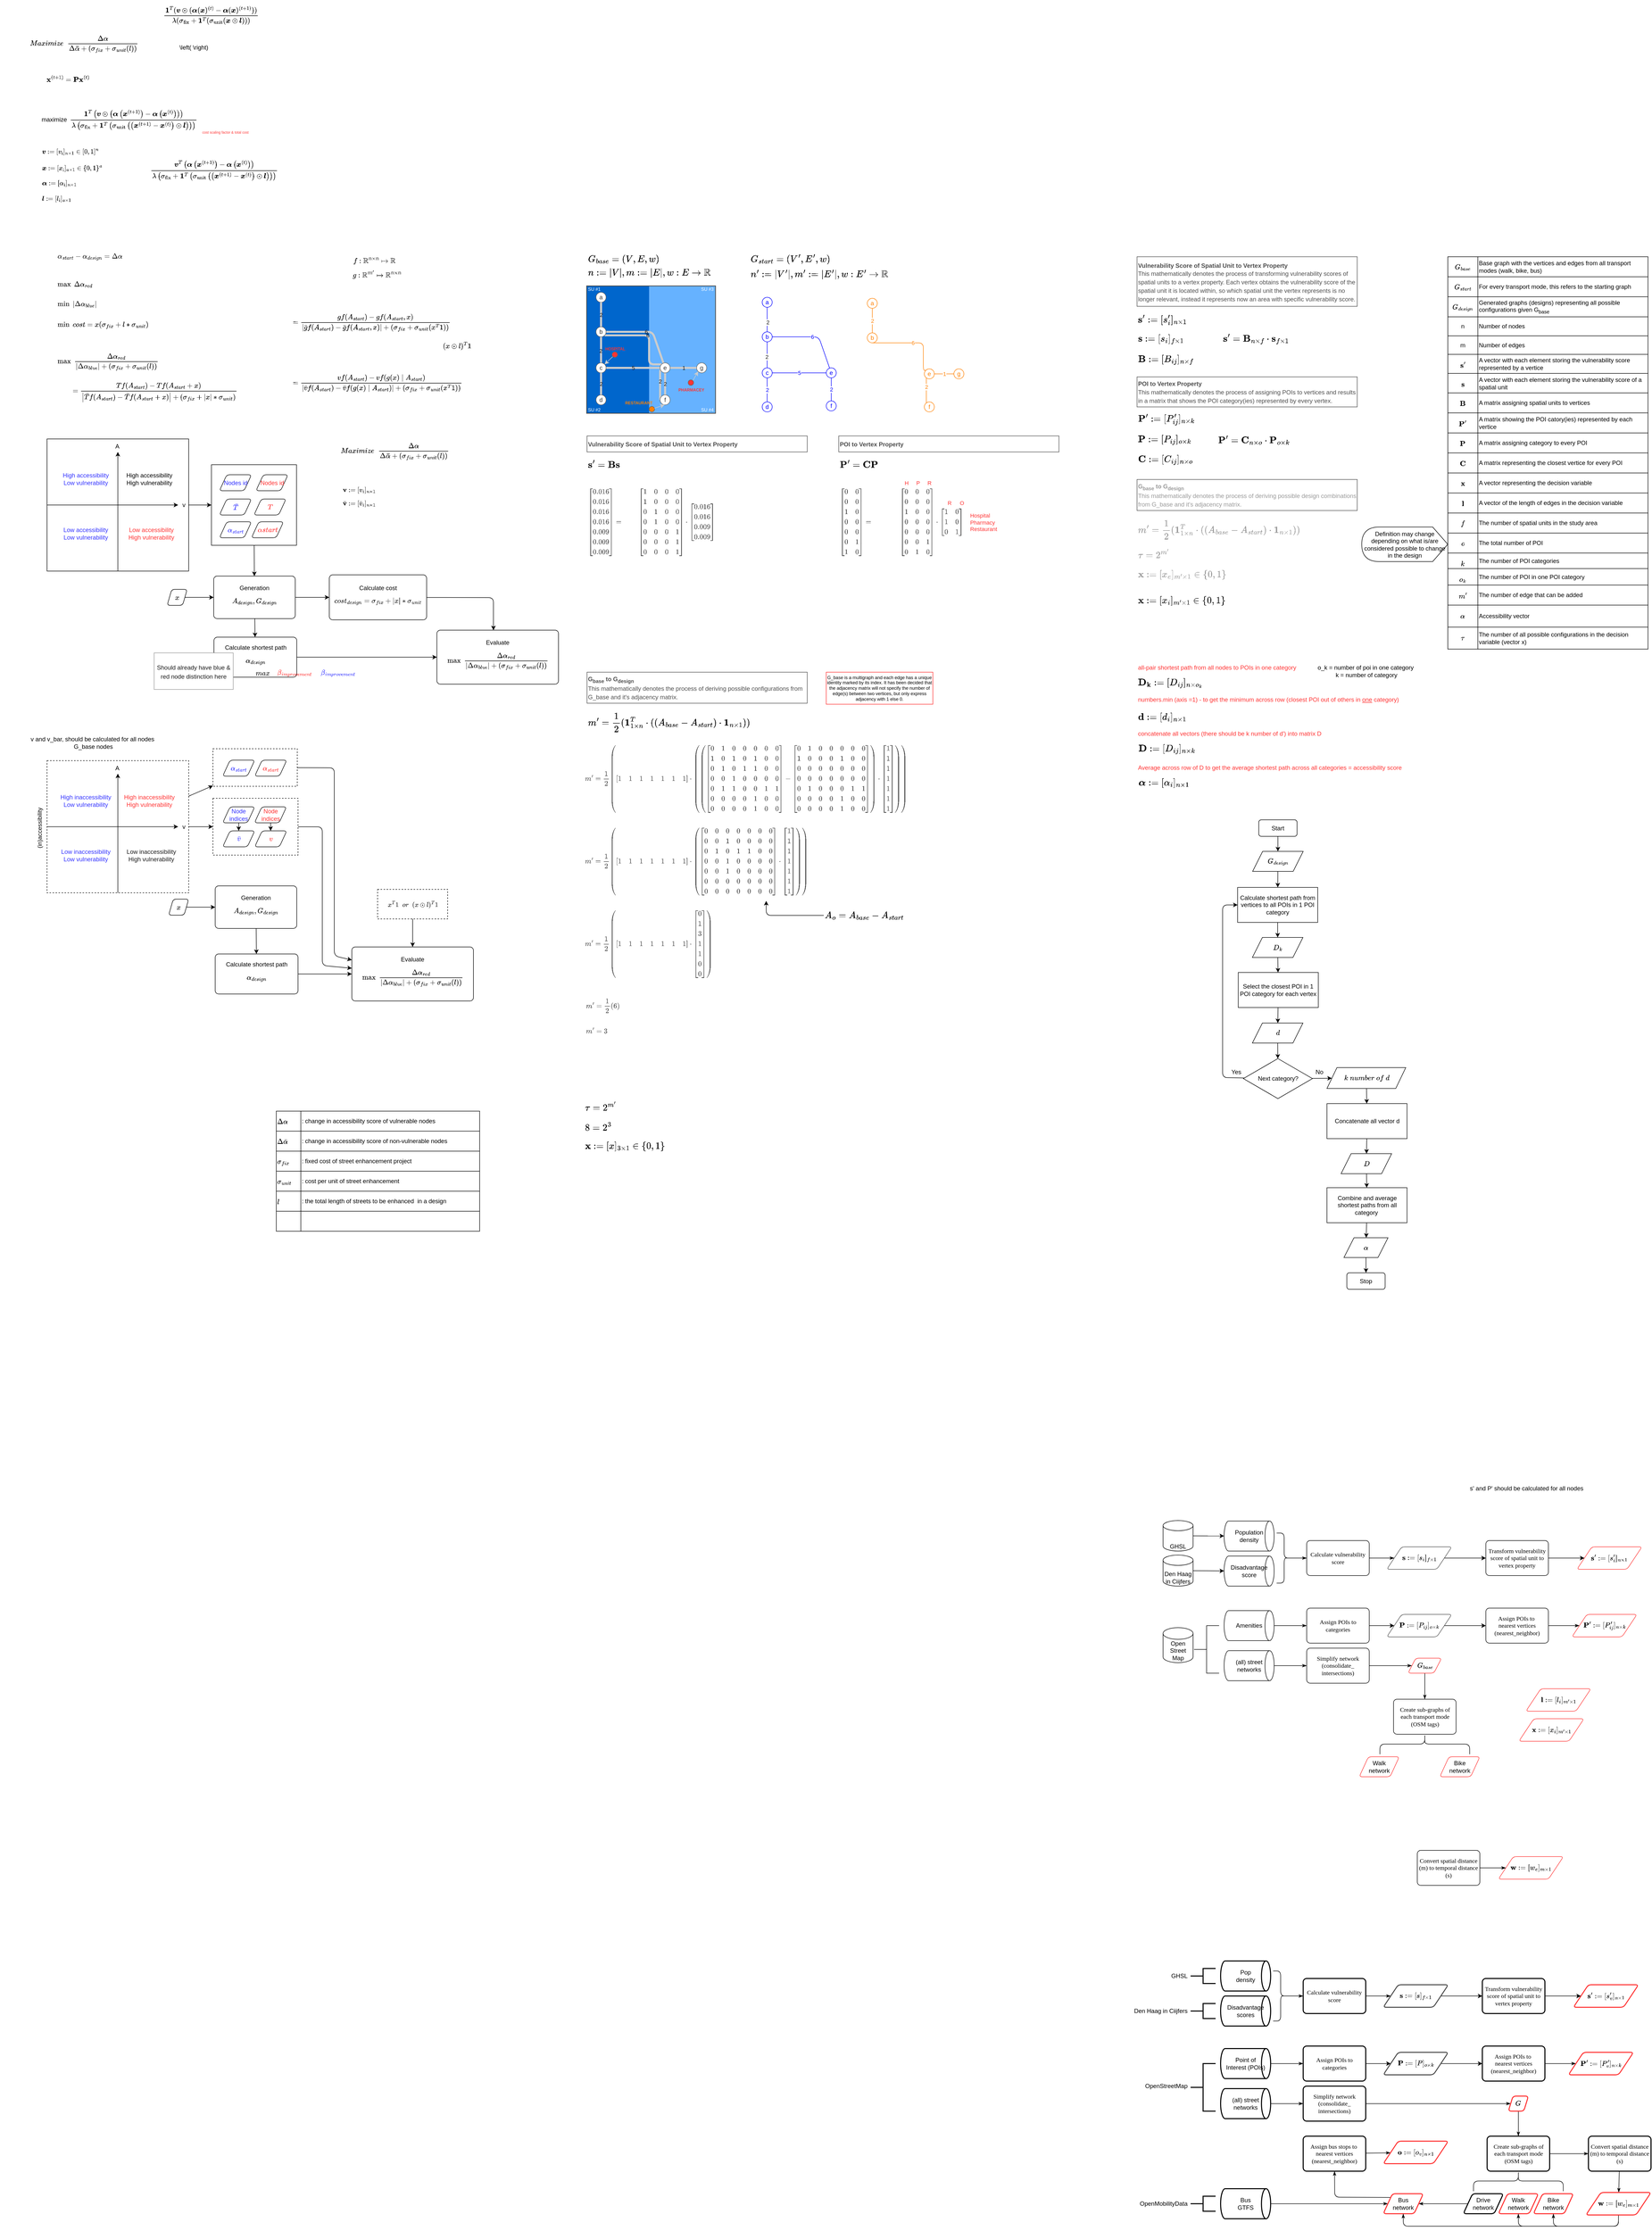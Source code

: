 <mxfile>
    <diagram id="ohz56l5D70s4riNBQBWh" name="Page-1">
        <mxGraphModel dx="1987" dy="-979" grid="0" gridSize="10" guides="0" tooltips="1" connect="1" arrows="1" fold="1" page="1" pageScale="1" pageWidth="1100" pageHeight="850" math="1" shadow="0">
            <root>
                <mxCell id="0"/>
                <mxCell id="1" parent="0"/>
                <mxCell id="427" style="edgeStyle=none;html=1;fontSize=11;fontColor=#999999;" parent="1" source="423" target="402" edge="1">
                    <mxGeometry relative="1" as="geometry">
                        <Array as="points">
                            <mxPoint x="635" y="3621"/>
                            <mxPoint x="635" y="3997"/>
                        </Array>
                    </mxGeometry>
                </mxCell>
                <mxCell id="423" value="" style="rounded=0;whiteSpace=wrap;html=1;fontColor=#1A1A1A;fillColor=none;dashed=1;" parent="1" vertex="1">
                    <mxGeometry x="392.5" y="3583" width="168.5" height="75" as="geometry"/>
                </mxCell>
                <mxCell id="2" value="&lt;span style=&quot;font-weight: normal&quot;&gt;&lt;font style=&quot;font-size: 16px&quot;&gt;$$\mathbf{x}:=[x_e]_{m'\times 1} \in&amp;nbsp; \left \{0, 1\right \}$$&lt;/font&gt;&lt;/span&gt;" style="text;html=1;align=left;verticalAlign=middle;resizable=0;points=[];autosize=1;strokeColor=none;fillColor=none;fontSize=20;fontFamily=Helvetica;fontColor=#999999;fontStyle=1" parent="1" vertex="1">
                    <mxGeometry x="2239" y="3220" width="405" height="29" as="geometry"/>
                </mxCell>
                <mxCell id="3" value="&lt;span style=&quot;font-weight: normal&quot;&gt;&lt;font style=&quot;font-size: 16px&quot;&gt;$$\mathbf{s}:=[s_i]_{f\times 1}$$&lt;/font&gt;&lt;/span&gt;" style="text;html=1;align=left;verticalAlign=middle;resizable=0;points=[];autosize=1;strokeColor=none;fillColor=none;fontSize=20;fontFamily=Helvetica;fontColor=#000000;fontStyle=1" parent="1" vertex="1">
                    <mxGeometry x="2239" y="2749" width="250" height="30" as="geometry"/>
                </mxCell>
                <mxCell id="4" value="&lt;span style=&quot;font-weight: normal&quot;&gt;&lt;font style=&quot;font-size: 16px&quot;&gt;$$G_{base}=(V, E, w)$$&lt;/font&gt;&lt;/span&gt;" style="text;html=1;align=left;verticalAlign=middle;resizable=0;points=[];autosize=1;strokeColor=none;fillColor=none;fontSize=20;fontFamily=Helvetica;fontColor=#000000;fontStyle=1" parent="1" vertex="1">
                    <mxGeometry x="1140" y="2590" width="182" height="29" as="geometry"/>
                </mxCell>
                <mxCell id="5" value="&lt;span style=&quot;font-weight: normal&quot;&gt;&lt;font style=&quot;font-size: 16px&quot;&gt;$$\mathbf{s'}:=[s'_i]_{n\times 1}$$&lt;/font&gt;&lt;/span&gt;" style="text;html=1;align=left;verticalAlign=middle;resizable=0;points=[];autosize=1;strokeColor=none;fillColor=none;fontSize=20;fontFamily=Helvetica;fontColor=#000000;fontStyle=1" parent="1" vertex="1">
                    <mxGeometry x="2239" y="2711" width="260" height="30" as="geometry"/>
                </mxCell>
                <mxCell id="6" value="&lt;font style=&quot;font-size: 16px&quot;&gt;\(n:=|V|, m:=|E|, w : E \rightarrow&amp;nbsp;\mathbb{R} \)&lt;/font&gt;" style="text;html=1;align=left;verticalAlign=middle;resizable=0;points=[];autosize=1;strokeColor=none;fillColor=none;fontSize=16;fontFamily=Helvetica;fontColor=none;" parent="1" vertex="1">
                    <mxGeometry x="1140" y="2620" width="340" height="23" as="geometry"/>
                </mxCell>
                <mxCell id="7" value="&lt;span style=&quot;font-weight: normal&quot;&gt;&lt;font style=&quot;font-size: 16px&quot;&gt;$$\mathbf{B}:=[B_{ij}]_{n\times f}$$&lt;/font&gt;&lt;/span&gt;" style="text;html=1;align=left;verticalAlign=middle;resizable=0;points=[];autosize=1;strokeColor=none;fillColor=none;fontSize=20;fontFamily=Helvetica;fontColor=#000000;fontStyle=1" parent="1" vertex="1">
                    <mxGeometry x="2239" y="2790" width="270" height="30" as="geometry"/>
                </mxCell>
                <mxCell id="8" value="&lt;font style=&quot;font-size: 12px&quot;&gt;&lt;b&gt;Vulnerability Score of Spatial Unit to Vertex Property&lt;br&gt;&lt;/b&gt;This mathematically denotes the process of transforming vulnerability scores of spatial units to a vertex property. Each vertex obtains the vulnerability score of the spatial unit it is located within, so which spatial unit the vertex represents is no longer relevant, instead it represents now an area with specific vulnerability score.&amp;nbsp;&lt;/font&gt;" style="rounded=0;whiteSpace=wrap;html=1;fontFamily=Helvetica;fontSize=14;fontColor=#4D4D4D;strokeColor=#4D4D4D;strokeWidth=1;fillColor=none;align=left;" parent="1" vertex="1">
                    <mxGeometry x="2239" y="2600" width="440" height="99" as="geometry"/>
                </mxCell>
                <mxCell id="10" value="&lt;span style=&quot;font-weight: normal&quot;&gt;&lt;font style=&quot;font-size: 16px&quot;&gt;$$\tau= 2^{m'}$$&lt;/font&gt;&lt;/span&gt;" style="text;html=1;align=left;verticalAlign=middle;resizable=0;points=[];autosize=1;strokeColor=none;fillColor=none;fontSize=20;fontFamily=Helvetica;fontColor=#999999;fontStyle=1" parent="1" vertex="1">
                    <mxGeometry x="2239" y="3180" width="130" height="29" as="geometry"/>
                </mxCell>
                <mxCell id="11" value="&lt;font style=&quot;font-size: 12px&quot;&gt;&lt;b&gt;G&lt;sub&gt;base&lt;/sub&gt; to G&lt;sub&gt;design&lt;/sub&gt;&lt;br&gt;&lt;/b&gt;This mathematically denotes the process of deriving possible design combinations from G_base and it's adjacency matrix.&lt;/font&gt;" style="rounded=0;whiteSpace=wrap;html=1;fontFamily=Helvetica;fontSize=14;fontColor=#999999;strokeColor=#4D4D4D;strokeWidth=1;fillColor=none;align=left;" parent="1" vertex="1">
                    <mxGeometry x="2239" y="3045" width="440" height="62" as="geometry"/>
                </mxCell>
                <mxCell id="12" value="&lt;span style=&quot;font-weight: normal&quot;&gt;&lt;font style=&quot;font-size: 16px&quot;&gt;$$\mathbf{s'}= \mathbf{B}_{n\times f} \cdot \mathbf{s}_{f\times 1} $$&lt;/font&gt;&lt;/span&gt;" style="text;html=1;align=left;verticalAlign=middle;resizable=0;points=[];autosize=1;strokeColor=none;fillColor=none;fontSize=20;fontFamily=Helvetica;fontColor=#000000;fontStyle=1" parent="1" vertex="1">
                    <mxGeometry x="2409" y="2749" width="489" height="29" as="geometry"/>
                </mxCell>
                <mxCell id="13" value="&lt;span style=&quot;font-weight: normal&quot;&gt;&lt;font style=&quot;font-size: 16px&quot;&gt;$$m'= \frac{1}{2}( \mathbf{1}^T_{1 \times n} \cdot ((A_{base} - A_{start}) \cdot \mathbf{1}_{n \times 1}))$$&lt;/font&gt;&lt;/span&gt;" style="text;html=1;align=left;verticalAlign=middle;resizable=0;points=[];autosize=1;strokeColor=none;fillColor=none;fontSize=20;fontFamily=Helvetica;fontColor=#999999;fontStyle=1" parent="1" vertex="1">
                    <mxGeometry x="2239" y="3130" width="750" height="29" as="geometry"/>
                </mxCell>
                <mxCell id="14" value="" style="shape=table;startSize=0;container=1;collapsible=0;childLayout=tableLayout;fontColor=#000000;fillColor=none;fontSize=12;" parent="1" vertex="1">
                    <mxGeometry x="2860" y="2600" width="400" height="783.921" as="geometry"/>
                </mxCell>
                <mxCell id="15" value="" style="shape=partialRectangle;collapsible=0;dropTarget=0;pointerEvents=0;fillColor=none;top=0;left=0;bottom=0;right=0;points=[[0,0.5],[1,0.5]];portConstraint=eastwest;fontColor=#000000;" parent="14" vertex="1">
                    <mxGeometry width="400" height="40" as="geometry"/>
                </mxCell>
                <mxCell id="16" value="&lt;span style=&quot;color: rgb(0 , 0 , 0) ; font-family: &amp;#34;helvetica&amp;#34; ; font-size: 12px ; font-style: normal ; font-weight: 400 ; letter-spacing: normal ; text-align: left ; text-indent: 0px ; text-transform: none ; word-spacing: 0px ; background-color: rgb(248 , 249 , 250) ; display: inline ; float: none&quot;&gt;$$G_{base}$$&amp;nbsp;&lt;/span&gt;" style="shape=partialRectangle;html=1;whiteSpace=wrap;connectable=0;overflow=hidden;fillColor=none;top=0;left=0;bottom=0;right=0;pointerEvents=1;fontColor=#000000;" parent="15" vertex="1">
                    <mxGeometry width="60" height="40" as="geometry">
                        <mxRectangle width="60" height="40" as="alternateBounds"/>
                    </mxGeometry>
                </mxCell>
                <mxCell id="17" value="Base graph with the vertices and edges from all transport modes (walk, bike, bus)" style="shape=partialRectangle;html=1;whiteSpace=wrap;connectable=0;overflow=hidden;fillColor=none;top=0;left=0;bottom=0;right=0;pointerEvents=1;fontColor=#000000;align=left;" parent="15" vertex="1">
                    <mxGeometry x="60" width="340" height="40" as="geometry">
                        <mxRectangle width="340" height="40" as="alternateBounds"/>
                    </mxGeometry>
                </mxCell>
                <mxCell id="130" style="shape=partialRectangle;collapsible=0;dropTarget=0;pointerEvents=0;fillColor=none;top=0;left=0;bottom=0;right=0;points=[[0,0.5],[1,0.5]];portConstraint=eastwest;fontColor=#000000;" parent="14" vertex="1">
                    <mxGeometry y="40" width="400" height="40" as="geometry"/>
                </mxCell>
                <mxCell id="131" value="&lt;span style=&quot;font-family: &amp;#34;helvetica&amp;#34; ; text-align: left&quot;&gt;$$G_{start}$$&amp;nbsp;&lt;/span&gt;" style="shape=partialRectangle;html=1;whiteSpace=wrap;connectable=0;overflow=hidden;fillColor=none;top=0;left=0;bottom=0;right=0;pointerEvents=1;fontColor=#000000;" parent="130" vertex="1">
                    <mxGeometry width="60" height="40" as="geometry">
                        <mxRectangle width="60" height="40" as="alternateBounds"/>
                    </mxGeometry>
                </mxCell>
                <mxCell id="132" value="For every transport mode, this refers to the starting graph&amp;nbsp;" style="shape=partialRectangle;html=1;whiteSpace=wrap;connectable=0;overflow=hidden;fillColor=none;top=0;left=0;bottom=0;right=0;pointerEvents=1;fontColor=#000000;align=left;" parent="130" vertex="1">
                    <mxGeometry x="60" width="340" height="40" as="geometry">
                        <mxRectangle width="340" height="40" as="alternateBounds"/>
                    </mxGeometry>
                </mxCell>
                <mxCell id="135" style="shape=partialRectangle;collapsible=0;dropTarget=0;pointerEvents=0;fillColor=none;top=0;left=0;bottom=0;right=0;points=[[0,0.5],[1,0.5]];portConstraint=eastwest;fontColor=#000000;" parent="14" vertex="1">
                    <mxGeometry y="80" width="400" height="40" as="geometry"/>
                </mxCell>
                <mxCell id="136" value="&lt;span style=&quot;font-family: &amp;#34;helvetica&amp;#34; ; text-align: left&quot;&gt;$$G_{design}$$&amp;nbsp;&lt;/span&gt;" style="shape=partialRectangle;html=1;whiteSpace=wrap;connectable=0;overflow=hidden;fillColor=none;top=0;left=0;bottom=0;right=0;pointerEvents=1;fontColor=#000000;" parent="135" vertex="1">
                    <mxGeometry width="60" height="40" as="geometry">
                        <mxRectangle width="60" height="40" as="alternateBounds"/>
                    </mxGeometry>
                </mxCell>
                <mxCell id="137" value="Generated graphs (designs) representing all possible configurations given G&lt;sub&gt;base&amp;nbsp;&lt;/sub&gt;" style="shape=partialRectangle;html=1;whiteSpace=wrap;connectable=0;overflow=hidden;fillColor=none;top=0;left=0;bottom=0;right=0;pointerEvents=1;fontColor=#000000;align=left;" parent="135" vertex="1">
                    <mxGeometry x="60" width="340" height="40" as="geometry">
                        <mxRectangle width="340" height="40" as="alternateBounds"/>
                    </mxGeometry>
                </mxCell>
                <mxCell id="551" style="shape=partialRectangle;collapsible=0;dropTarget=0;pointerEvents=0;fillColor=none;top=0;left=0;bottom=0;right=0;points=[[0,0.5],[1,0.5]];portConstraint=eastwest;fontColor=#000000;" parent="14" vertex="1">
                    <mxGeometry y="120" width="400" height="38" as="geometry"/>
                </mxCell>
                <mxCell id="552" value="n" style="shape=partialRectangle;html=1;whiteSpace=wrap;connectable=0;overflow=hidden;fillColor=none;top=0;left=0;bottom=0;right=0;pointerEvents=1;fontColor=#000000;" parent="551" vertex="1">
                    <mxGeometry width="60" height="38" as="geometry">
                        <mxRectangle width="60" height="38" as="alternateBounds"/>
                    </mxGeometry>
                </mxCell>
                <mxCell id="553" value="Number of nodes" style="shape=partialRectangle;html=1;whiteSpace=wrap;connectable=0;overflow=hidden;fillColor=none;top=0;left=0;bottom=0;right=0;pointerEvents=1;fontColor=#000000;align=left;" parent="551" vertex="1">
                    <mxGeometry x="60" width="340" height="38" as="geometry">
                        <mxRectangle width="340" height="38" as="alternateBounds"/>
                    </mxGeometry>
                </mxCell>
                <mxCell id="554" style="shape=partialRectangle;collapsible=0;dropTarget=0;pointerEvents=0;fillColor=none;top=0;left=0;bottom=0;right=0;points=[[0,0.5],[1,0.5]];portConstraint=eastwest;fontColor=#000000;" parent="14" vertex="1">
                    <mxGeometry y="158" width="400" height="37" as="geometry"/>
                </mxCell>
                <mxCell id="555" value="m" style="shape=partialRectangle;html=1;whiteSpace=wrap;connectable=0;overflow=hidden;fillColor=none;top=0;left=0;bottom=0;right=0;pointerEvents=1;fontColor=#000000;" parent="554" vertex="1">
                    <mxGeometry width="60" height="37" as="geometry">
                        <mxRectangle width="60" height="37" as="alternateBounds"/>
                    </mxGeometry>
                </mxCell>
                <mxCell id="556" value="Number of edges" style="shape=partialRectangle;html=1;whiteSpace=wrap;connectable=0;overflow=hidden;fillColor=none;top=0;left=0;bottom=0;right=0;pointerEvents=1;fontColor=#000000;align=left;" parent="554" vertex="1">
                    <mxGeometry x="60" width="340" height="37" as="geometry">
                        <mxRectangle width="340" height="37" as="alternateBounds"/>
                    </mxGeometry>
                </mxCell>
                <mxCell id="141" style="shape=partialRectangle;collapsible=0;dropTarget=0;pointerEvents=0;fillColor=none;top=0;left=0;bottom=0;right=0;points=[[0,0.5],[1,0.5]];portConstraint=eastwest;fontColor=#000000;" parent="14" vertex="1">
                    <mxGeometry y="195" width="400" height="38" as="geometry"/>
                </mxCell>
                <mxCell id="142" value="&lt;span style=&quot;text-align: left&quot;&gt;&lt;font style=&quot;font-size: 12px&quot;&gt;$$\mathbf{s'}$$&lt;/font&gt;&lt;/span&gt;" style="shape=partialRectangle;html=1;whiteSpace=wrap;connectable=0;overflow=hidden;fillColor=none;top=0;left=0;bottom=0;right=0;pointerEvents=1;fontColor=#000000;" parent="141" vertex="1">
                    <mxGeometry width="60" height="38" as="geometry">
                        <mxRectangle width="60" height="38" as="alternateBounds"/>
                    </mxGeometry>
                </mxCell>
                <mxCell id="143" value="A vector with each element storing the vulnerability score represented by a vertice" style="shape=partialRectangle;html=1;whiteSpace=wrap;connectable=0;overflow=hidden;fillColor=none;top=0;left=0;bottom=0;right=0;pointerEvents=1;fontColor=#000000;align=left;" parent="141" vertex="1">
                    <mxGeometry x="60" width="340" height="38" as="geometry">
                        <mxRectangle width="340" height="38" as="alternateBounds"/>
                    </mxGeometry>
                </mxCell>
                <mxCell id="144" style="shape=partialRectangle;collapsible=0;dropTarget=0;pointerEvents=0;fillColor=none;top=0;left=0;bottom=0;right=0;points=[[0,0.5],[1,0.5]];portConstraint=eastwest;fontColor=#000000;" parent="14" vertex="1">
                    <mxGeometry y="233" width="400" height="39" as="geometry"/>
                </mxCell>
                <mxCell id="145" value="&lt;span style=&quot;text-align: left&quot;&gt;$$\mathbf{s}$$&lt;/span&gt;" style="shape=partialRectangle;html=1;whiteSpace=wrap;connectable=0;overflow=hidden;fillColor=none;top=0;left=0;bottom=0;right=0;pointerEvents=1;fontColor=#000000;" parent="144" vertex="1">
                    <mxGeometry width="60" height="39" as="geometry">
                        <mxRectangle width="60" height="39" as="alternateBounds"/>
                    </mxGeometry>
                </mxCell>
                <mxCell id="146" value="A vector with each element storing the vulnerability score of a spatial unit&amp;nbsp;" style="shape=partialRectangle;html=1;whiteSpace=wrap;connectable=0;overflow=hidden;fillColor=none;top=0;left=0;bottom=0;right=0;pointerEvents=1;fontColor=#000000;align=left;" parent="144" vertex="1">
                    <mxGeometry x="60" width="340" height="39" as="geometry">
                        <mxRectangle width="340" height="39" as="alternateBounds"/>
                    </mxGeometry>
                </mxCell>
                <mxCell id="147" style="shape=partialRectangle;collapsible=0;dropTarget=0;pointerEvents=0;fillColor=none;top=0;left=0;bottom=0;right=0;points=[[0,0.5],[1,0.5]];portConstraint=eastwest;fontColor=#000000;" parent="14" vertex="1">
                    <mxGeometry y="272" width="400" height="40" as="geometry"/>
                </mxCell>
                <mxCell id="148" value="&lt;span style=&quot;text-align: left&quot;&gt;$$\mathbf{B}$$&lt;/span&gt;" style="shape=partialRectangle;html=1;whiteSpace=wrap;connectable=0;overflow=hidden;fillColor=none;top=0;left=0;bottom=0;right=0;pointerEvents=1;fontColor=#000000;" parent="147" vertex="1">
                    <mxGeometry width="60" height="40" as="geometry">
                        <mxRectangle width="60" height="40" as="alternateBounds"/>
                    </mxGeometry>
                </mxCell>
                <mxCell id="149" value="A matrix assigning spatial units to vertices" style="shape=partialRectangle;html=1;whiteSpace=wrap;connectable=0;overflow=hidden;fillColor=none;top=0;left=0;bottom=0;right=0;pointerEvents=1;fontColor=#000000;align=left;" parent="147" vertex="1">
                    <mxGeometry x="60" width="340" height="40" as="geometry">
                        <mxRectangle width="340" height="40" as="alternateBounds"/>
                    </mxGeometry>
                </mxCell>
                <mxCell id="153" style="shape=partialRectangle;collapsible=0;dropTarget=0;pointerEvents=0;fillColor=none;top=0;left=0;bottom=0;right=0;points=[[0,0.5],[1,0.5]];portConstraint=eastwest;fontColor=#000000;" parent="14" vertex="1">
                    <mxGeometry y="312" width="400" height="40" as="geometry"/>
                </mxCell>
                <mxCell id="154" value="&lt;span style=&quot;text-align: left&quot;&gt;$$\mathbf{P'}$$&lt;/span&gt;" style="shape=partialRectangle;html=1;whiteSpace=wrap;connectable=0;overflow=hidden;fillColor=none;top=0;left=0;bottom=0;right=0;pointerEvents=1;fontColor=#000000;" parent="153" vertex="1">
                    <mxGeometry width="60" height="40" as="geometry">
                        <mxRectangle width="60" height="40" as="alternateBounds"/>
                    </mxGeometry>
                </mxCell>
                <mxCell id="155" value="A matrix showing the POI catory(ies) represented by each vertice" style="shape=partialRectangle;html=1;whiteSpace=wrap;connectable=0;overflow=hidden;fillColor=none;top=0;left=0;bottom=0;right=0;pointerEvents=1;fontColor=#000000;align=left;" parent="153" vertex="1">
                    <mxGeometry x="60" width="340" height="40" as="geometry">
                        <mxRectangle width="340" height="40" as="alternateBounds"/>
                    </mxGeometry>
                </mxCell>
                <mxCell id="156" style="shape=partialRectangle;collapsible=0;dropTarget=0;pointerEvents=0;fillColor=none;top=0;left=0;bottom=0;right=0;points=[[0,0.5],[1,0.5]];portConstraint=eastwest;fontColor=#000000;" parent="14" vertex="1">
                    <mxGeometry y="352" width="400" height="40" as="geometry"/>
                </mxCell>
                <mxCell id="157" value="&lt;span style=&quot;text-align: left&quot;&gt;$$\mathbf{P}$$&lt;/span&gt;" style="shape=partialRectangle;html=1;whiteSpace=wrap;connectable=0;overflow=hidden;fillColor=none;top=0;left=0;bottom=0;right=0;pointerEvents=1;fontColor=#000000;" parent="156" vertex="1">
                    <mxGeometry width="60" height="40" as="geometry">
                        <mxRectangle width="60" height="40" as="alternateBounds"/>
                    </mxGeometry>
                </mxCell>
                <mxCell id="158" value="A matrix assigning category to every POI" style="shape=partialRectangle;html=1;whiteSpace=wrap;connectable=0;overflow=hidden;fillColor=none;top=0;left=0;bottom=0;right=0;pointerEvents=1;fontColor=#000000;align=left;" parent="156" vertex="1">
                    <mxGeometry x="60" width="340" height="40" as="geometry">
                        <mxRectangle width="340" height="40" as="alternateBounds"/>
                    </mxGeometry>
                </mxCell>
                <mxCell id="159" style="shape=partialRectangle;collapsible=0;dropTarget=0;pointerEvents=0;fillColor=none;top=0;left=0;bottom=0;right=0;points=[[0,0.5],[1,0.5]];portConstraint=eastwest;fontColor=#000000;" parent="14" vertex="1">
                    <mxGeometry y="392" width="400" height="40" as="geometry"/>
                </mxCell>
                <mxCell id="160" value="&lt;span style=&quot;text-align: left&quot;&gt;$$\mathbf{C}$$&lt;/span&gt;" style="shape=partialRectangle;html=1;whiteSpace=wrap;connectable=0;overflow=hidden;fillColor=none;top=0;left=0;bottom=0;right=0;pointerEvents=1;fontColor=#000000;" parent="159" vertex="1">
                    <mxGeometry width="60" height="40" as="geometry">
                        <mxRectangle width="60" height="40" as="alternateBounds"/>
                    </mxGeometry>
                </mxCell>
                <mxCell id="161" value="A matrix representing the closest vertice for every POI" style="shape=partialRectangle;html=1;whiteSpace=wrap;connectable=0;overflow=hidden;fillColor=none;top=0;left=0;bottom=0;right=0;pointerEvents=1;fontColor=#000000;align=left;" parent="159" vertex="1">
                    <mxGeometry x="60" width="340" height="40" as="geometry">
                        <mxRectangle width="340" height="40" as="alternateBounds"/>
                    </mxGeometry>
                </mxCell>
                <mxCell id="167" style="shape=partialRectangle;collapsible=0;dropTarget=0;pointerEvents=0;fillColor=none;top=0;left=0;bottom=0;right=0;points=[[0,0.5],[1,0.5]];portConstraint=eastwest;fontColor=#000000;" parent="14" vertex="1">
                    <mxGeometry y="432" width="400" height="40" as="geometry"/>
                </mxCell>
                <mxCell id="168" value="&lt;span style=&quot;text-align: left&quot;&gt;$$\mathbf{x}$$&lt;/span&gt;" style="shape=partialRectangle;html=1;whiteSpace=wrap;connectable=0;overflow=hidden;fillColor=none;top=0;left=0;bottom=0;right=0;pointerEvents=1;fontColor=#000000;" parent="167" vertex="1">
                    <mxGeometry width="60" height="40" as="geometry">
                        <mxRectangle width="60" height="40" as="alternateBounds"/>
                    </mxGeometry>
                </mxCell>
                <mxCell id="169" value="A vector representing the decision variable" style="shape=partialRectangle;html=1;whiteSpace=wrap;connectable=0;overflow=hidden;fillColor=none;top=0;left=0;bottom=0;right=0;pointerEvents=1;fontColor=#000000;align=left;" parent="167" vertex="1">
                    <mxGeometry x="60" width="340" height="40" as="geometry">
                        <mxRectangle width="340" height="40" as="alternateBounds"/>
                    </mxGeometry>
                </mxCell>
                <mxCell id="557" style="shape=partialRectangle;collapsible=0;dropTarget=0;pointerEvents=0;fillColor=none;top=0;left=0;bottom=0;right=0;points=[[0,0.5],[1,0.5]];portConstraint=eastwest;fontColor=#000000;" parent="14" vertex="1">
                    <mxGeometry y="472" width="400" height="40" as="geometry"/>
                </mxCell>
                <mxCell id="558" value="&lt;span style=&quot;text-align: left&quot;&gt;$$\mathbf{l}$$&lt;/span&gt;" style="shape=partialRectangle;html=1;whiteSpace=wrap;connectable=0;overflow=hidden;fillColor=none;top=0;left=0;bottom=0;right=0;pointerEvents=1;fontColor=#000000;" parent="557" vertex="1">
                    <mxGeometry width="60" height="40" as="geometry">
                        <mxRectangle width="60" height="40" as="alternateBounds"/>
                    </mxGeometry>
                </mxCell>
                <mxCell id="559" value="A vector of the length of edges in the decision variable" style="shape=partialRectangle;html=1;whiteSpace=wrap;connectable=0;overflow=hidden;fillColor=none;top=0;left=0;bottom=0;right=0;pointerEvents=1;fontColor=#000000;align=left;" parent="557" vertex="1">
                    <mxGeometry x="60" width="340" height="40" as="geometry">
                        <mxRectangle width="340" height="40" as="alternateBounds"/>
                    </mxGeometry>
                </mxCell>
                <mxCell id="27" value="" style="shape=partialRectangle;collapsible=0;dropTarget=0;pointerEvents=0;fillColor=none;top=0;left=0;bottom=0;right=0;points=[[0,0.5],[1,0.5]];portConstraint=eastwest;fontColor=#000000;" parent="14" vertex="1">
                    <mxGeometry y="512" width="400" height="40" as="geometry"/>
                </mxCell>
                <mxCell id="28" value="$$f$$" style="shape=partialRectangle;html=1;whiteSpace=wrap;connectable=0;overflow=hidden;fillColor=none;top=0;left=0;bottom=0;right=0;pointerEvents=1;fontColor=#000000;" parent="27" vertex="1">
                    <mxGeometry width="60" height="40" as="geometry">
                        <mxRectangle width="60" height="40" as="alternateBounds"/>
                    </mxGeometry>
                </mxCell>
                <mxCell id="29" value="The number of spatial units in the study area" style="shape=partialRectangle;html=1;whiteSpace=wrap;connectable=0;overflow=hidden;fillColor=none;top=0;left=0;bottom=0;right=0;pointerEvents=1;fontColor=#000000;align=left;" parent="27" vertex="1">
                    <mxGeometry x="60" width="340" height="40" as="geometry">
                        <mxRectangle width="340" height="40" as="alternateBounds"/>
                    </mxGeometry>
                </mxCell>
                <mxCell id="31" value="" style="shape=partialRectangle;collapsible=0;dropTarget=0;pointerEvents=0;fillColor=none;top=0;left=0;bottom=0;right=0;points=[[0,0.5],[1,0.5]];portConstraint=eastwest;fontColor=#000000;" parent="14" vertex="1">
                    <mxGeometry y="552" width="400" height="40" as="geometry"/>
                </mxCell>
                <mxCell id="32" value="$$o$$" style="shape=partialRectangle;html=1;whiteSpace=wrap;connectable=0;overflow=hidden;fillColor=none;top=0;left=0;bottom=0;right=0;pointerEvents=1;fontColor=#000000;" parent="31" vertex="1">
                    <mxGeometry width="60" height="40" as="geometry">
                        <mxRectangle width="60" height="40" as="alternateBounds"/>
                    </mxGeometry>
                </mxCell>
                <mxCell id="33" value="The total number of POI" style="shape=partialRectangle;html=1;whiteSpace=wrap;connectable=0;overflow=hidden;fillColor=none;top=0;left=0;bottom=0;right=0;pointerEvents=1;fontColor=#000000;align=left;" parent="31" vertex="1">
                    <mxGeometry x="60" width="340" height="40" as="geometry">
                        <mxRectangle width="340" height="40" as="alternateBounds"/>
                    </mxGeometry>
                </mxCell>
                <mxCell id="35" style="shape=partialRectangle;collapsible=0;dropTarget=0;pointerEvents=0;fillColor=none;top=0;left=0;bottom=0;right=0;points=[[0,0.5],[1,0.5]];portConstraint=eastwest;fontColor=#000000;" parent="14" vertex="1">
                    <mxGeometry y="592" width="400" height="31" as="geometry"/>
                </mxCell>
                <mxCell id="36" value="&lt;span&gt;$$k$$&lt;/span&gt;" style="shape=partialRectangle;html=1;whiteSpace=wrap;connectable=0;overflow=hidden;fillColor=none;top=0;left=0;bottom=0;right=0;pointerEvents=1;fontColor=#000000;" parent="35" vertex="1">
                    <mxGeometry width="60" height="31" as="geometry">
                        <mxRectangle width="60" height="31" as="alternateBounds"/>
                    </mxGeometry>
                </mxCell>
                <mxCell id="37" value="The number of POI categories" style="shape=partialRectangle;html=1;whiteSpace=wrap;connectable=0;overflow=hidden;fillColor=none;top=0;left=0;bottom=0;right=0;pointerEvents=1;fontColor=#000000;align=left;" parent="35" vertex="1">
                    <mxGeometry x="60" width="340" height="31" as="geometry">
                        <mxRectangle width="340" height="31" as="alternateBounds"/>
                    </mxGeometry>
                </mxCell>
                <mxCell id="563" style="shape=partialRectangle;collapsible=0;dropTarget=0;pointerEvents=0;fillColor=none;top=0;left=0;bottom=0;right=0;points=[[0,0.5],[1,0.5]];portConstraint=eastwest;fontColor=#000000;" parent="14" vertex="1">
                    <mxGeometry y="623" width="400" height="33" as="geometry"/>
                </mxCell>
                <mxCell id="564" value="&lt;span&gt;$$o_k$$&lt;/span&gt;" style="shape=partialRectangle;html=1;whiteSpace=wrap;connectable=0;overflow=hidden;fillColor=none;top=0;left=0;bottom=0;right=0;pointerEvents=1;fontColor=#000000;" parent="563" vertex="1">
                    <mxGeometry width="60" height="33" as="geometry">
                        <mxRectangle width="60" height="33" as="alternateBounds"/>
                    </mxGeometry>
                </mxCell>
                <mxCell id="565" value="The number of POI in one POI category" style="shape=partialRectangle;html=1;whiteSpace=wrap;connectable=0;overflow=hidden;fillColor=none;top=0;left=0;bottom=0;right=0;pointerEvents=1;fontColor=#000000;align=left;" parent="563" vertex="1">
                    <mxGeometry x="60" width="340" height="33" as="geometry">
                        <mxRectangle width="340" height="33" as="alternateBounds"/>
                    </mxGeometry>
                </mxCell>
                <mxCell id="39" style="shape=partialRectangle;collapsible=0;dropTarget=0;pointerEvents=0;fillColor=none;top=0;left=0;bottom=0;right=0;points=[[0,0.5],[1,0.5]];portConstraint=eastwest;fontColor=#000000;" parent="14" vertex="1">
                    <mxGeometry y="656" width="400" height="40" as="geometry"/>
                </mxCell>
                <mxCell id="40" value="&lt;span&gt;$$m'$$&lt;/span&gt;" style="shape=partialRectangle;html=1;whiteSpace=wrap;connectable=0;overflow=hidden;fillColor=none;top=0;left=0;bottom=0;right=0;pointerEvents=1;fontColor=#000000;" parent="39" vertex="1">
                    <mxGeometry width="60" height="40" as="geometry">
                        <mxRectangle width="60" height="40" as="alternateBounds"/>
                    </mxGeometry>
                </mxCell>
                <mxCell id="41" value="The number of edge that can be added" style="shape=partialRectangle;html=1;whiteSpace=wrap;connectable=0;overflow=hidden;fillColor=none;top=0;left=0;bottom=0;right=0;pointerEvents=1;fontColor=#000000;align=left;" parent="39" vertex="1">
                    <mxGeometry x="60" width="340" height="40" as="geometry">
                        <mxRectangle width="340" height="40" as="alternateBounds"/>
                    </mxGeometry>
                </mxCell>
                <mxCell id="560" style="shape=partialRectangle;collapsible=0;dropTarget=0;pointerEvents=0;fillColor=none;top=0;left=0;bottom=0;right=0;points=[[0,0.5],[1,0.5]];portConstraint=eastwest;fontColor=#000000;" parent="14" vertex="1">
                    <mxGeometry y="696" width="400" height="44" as="geometry"/>
                </mxCell>
                <mxCell id="561" value="&lt;span style=&quot;text-align: left&quot;&gt;$$\mathbf{\alpha}$$&lt;/span&gt;" style="shape=partialRectangle;html=1;whiteSpace=wrap;connectable=0;overflow=hidden;fillColor=none;top=0;left=0;bottom=0;right=0;pointerEvents=1;fontColor=#000000;" parent="560" vertex="1">
                    <mxGeometry width="60" height="44" as="geometry">
                        <mxRectangle width="60" height="44" as="alternateBounds"/>
                    </mxGeometry>
                </mxCell>
                <mxCell id="562" value="Accessibility vector" style="shape=partialRectangle;html=1;whiteSpace=wrap;connectable=0;overflow=hidden;fillColor=none;top=0;left=0;bottom=0;right=0;pointerEvents=1;fontColor=#000000;align=left;" parent="560" vertex="1">
                    <mxGeometry x="60" width="340" height="44" as="geometry">
                        <mxRectangle width="340" height="44" as="alternateBounds"/>
                    </mxGeometry>
                </mxCell>
                <mxCell id="43" style="shape=partialRectangle;collapsible=0;dropTarget=0;pointerEvents=0;fillColor=none;top=0;left=0;bottom=0;right=0;points=[[0,0.5],[1,0.5]];portConstraint=eastwest;fontColor=#000000;" parent="14" vertex="1">
                    <mxGeometry y="740" width="400" height="44" as="geometry"/>
                </mxCell>
                <mxCell id="44" value="$$\tau$$" style="shape=partialRectangle;html=1;whiteSpace=wrap;connectable=0;overflow=hidden;fillColor=none;top=0;left=0;bottom=0;right=0;pointerEvents=1;fontColor=#000000;" parent="43" vertex="1">
                    <mxGeometry width="60" height="44" as="geometry">
                        <mxRectangle width="60" height="44" as="alternateBounds"/>
                    </mxGeometry>
                </mxCell>
                <mxCell id="45" value="The number of all possible configurations in the decision variable (vector x)" style="shape=partialRectangle;html=1;whiteSpace=wrap;connectable=0;overflow=hidden;fillColor=none;top=0;left=0;bottom=0;right=0;pointerEvents=1;fontColor=#000000;align=left;" parent="43" vertex="1">
                    <mxGeometry x="60" width="340" height="44" as="geometry">
                        <mxRectangle width="340" height="44" as="alternateBounds"/>
                    </mxGeometry>
                </mxCell>
                <mxCell id="67" value="&lt;span style=&quot;font-weight: normal&quot;&gt;&lt;font style=&quot;font-size: 16px&quot;&gt;$$\mathbf{P}:=[P_{ij}]_{o\times k}$$&lt;/font&gt;&lt;/span&gt;" style="text;html=1;align=left;verticalAlign=middle;resizable=0;points=[];autosize=1;strokeColor=none;fillColor=none;fontSize=20;fontFamily=Helvetica;fontColor=#000000;fontStyle=1" parent="1" vertex="1">
                    <mxGeometry x="2239" y="2950" width="270" height="30" as="geometry"/>
                </mxCell>
                <mxCell id="68" value="&lt;span style=&quot;font-weight: normal&quot;&gt;&lt;font style=&quot;font-size: 16px&quot;&gt;$$\mathbf{P'}:=[P'_{ij}]_{n\times k}$$&lt;/font&gt;&lt;/span&gt;" style="text;html=1;align=left;verticalAlign=middle;resizable=0;points=[];autosize=1;strokeColor=none;fillColor=none;fontSize=20;fontFamily=Helvetica;fontColor=#000000;fontStyle=1" parent="1" vertex="1">
                    <mxGeometry x="2239" y="2910" width="280" height="30" as="geometry"/>
                </mxCell>
                <mxCell id="69" value="&lt;span style=&quot;font-weight: normal&quot;&gt;&lt;font style=&quot;font-size: 16px&quot;&gt;$$\mathbf{C}:=[C_{ij}]_{n\times o}$$&lt;/font&gt;&lt;/span&gt;" style="text;html=1;align=left;verticalAlign=middle;resizable=0;points=[];autosize=1;strokeColor=none;fillColor=none;fontSize=20;fontFamily=Helvetica;fontColor=#000000;fontStyle=1" parent="1" vertex="1">
                    <mxGeometry x="2239" y="2990" width="270" height="30" as="geometry"/>
                </mxCell>
                <mxCell id="70" value="&lt;font style=&quot;font-size: 12px&quot;&gt;&lt;b&gt;POI to Vertex Property&lt;/b&gt;&lt;br&gt;This mathematically denotes the process of assigning POIs to vertices and results in a matrix that shows the POI category(ies) represented by every vertex.&amp;nbsp;&lt;/font&gt;" style="rounded=0;whiteSpace=wrap;html=1;fontFamily=Helvetica;fontSize=14;fontColor=#4D4D4D;strokeColor=#4D4D4D;strokeWidth=1;fillColor=none;align=left;" parent="1" vertex="1">
                    <mxGeometry x="2239" y="2840" width="440" height="60" as="geometry"/>
                </mxCell>
                <mxCell id="71" value="&lt;span style=&quot;font-weight: normal&quot;&gt;&lt;font style=&quot;font-size: 16px&quot;&gt;$$\mathbf{P'}= \mathbf{C}_{n\times o} \cdot \mathbf{P}_{o\times k} $$&lt;/font&gt;&lt;/span&gt;" style="text;html=1;align=left;verticalAlign=middle;resizable=0;points=[];autosize=1;strokeColor=none;fillColor=none;fontSize=20;fontFamily=Helvetica;fontColor=#000000;fontStyle=1" parent="1" vertex="1">
                    <mxGeometry x="2399" y="2951" width="510" height="30" as="geometry"/>
                </mxCell>
                <mxCell id="72" value="" style="shape=table;html=1;whiteSpace=wrap;startSize=0;container=1;collapsible=0;childLayout=tableLayout;fontColor=#333333;strokeColor=#4D4D4D;fillColor=#009900;direction=east;strokeWidth=3;perimeterSpacing=0;" parent="1" vertex="1">
                    <mxGeometry x="1140" y="2659" width="256" height="253" as="geometry"/>
                </mxCell>
                <mxCell id="73" value="" style="shape=partialRectangle;html=1;whiteSpace=wrap;collapsible=0;dropTarget=0;pointerEvents=0;fillColor=none;top=0;left=0;bottom=0;right=0;points=[[0,0.5],[1,0.5]];portConstraint=eastwest;fontColor=#333333;strokeColor=#333333;" parent="72" vertex="1">
                    <mxGeometry width="256" height="127" as="geometry"/>
                </mxCell>
                <mxCell id="74" value="" style="shape=partialRectangle;html=1;whiteSpace=wrap;connectable=0;fillColor=#0066CC;top=0;left=0;bottom=0;right=0;overflow=hidden;pointerEvents=1;fontColor=#333333;strokeColor=#808080;labelBackgroundColor=default;strokeWidth=3;" parent="73" vertex="1">
                    <mxGeometry width="124" height="127" as="geometry">
                        <mxRectangle width="124" height="127" as="alternateBounds"/>
                    </mxGeometry>
                </mxCell>
                <mxCell id="75" value="" style="shape=partialRectangle;html=1;whiteSpace=wrap;connectable=0;fillColor=#66B2FF;top=0;left=0;bottom=0;right=0;overflow=hidden;pointerEvents=1;fontColor=#333333;strokeColor=#808080;labelBackgroundColor=default;strokeWidth=3;perimeterSpacing=0;" parent="73" vertex="1">
                    <mxGeometry x="124" width="132" height="127" as="geometry">
                        <mxRectangle width="132" height="127" as="alternateBounds"/>
                    </mxGeometry>
                </mxCell>
                <mxCell id="76" value="" style="shape=partialRectangle;html=1;whiteSpace=wrap;collapsible=0;dropTarget=0;pointerEvents=0;fillColor=none;top=0;left=0;bottom=0;right=0;points=[[0,0.5],[1,0.5]];portConstraint=eastwest;fontColor=#333333;strokeColor=#333333;" parent="72" vertex="1">
                    <mxGeometry y="127" width="256" height="126" as="geometry"/>
                </mxCell>
                <mxCell id="77" value="" style="shape=partialRectangle;html=1;whiteSpace=wrap;connectable=0;fillColor=#0066CC;top=0;left=0;bottom=0;right=0;overflow=hidden;pointerEvents=1;fontColor=#333333;strokeColor=#808080;labelBackgroundColor=default;strokeWidth=3;" parent="76" vertex="1">
                    <mxGeometry width="124" height="126" as="geometry">
                        <mxRectangle width="124" height="126" as="alternateBounds"/>
                    </mxGeometry>
                </mxCell>
                <mxCell id="78" value="" style="shape=partialRectangle;html=1;whiteSpace=wrap;connectable=0;fillColor=#66B2FF;top=0;left=0;bottom=0;right=0;overflow=hidden;pointerEvents=1;fontColor=#333333;strokeColor=#808080;strokeWidth=3;" parent="76" vertex="1">
                    <mxGeometry x="124" width="132" height="126" as="geometry">
                        <mxRectangle width="132" height="126" as="alternateBounds"/>
                    </mxGeometry>
                </mxCell>
                <mxCell id="79" value="&lt;font&gt;a&lt;/font&gt;" style="ellipse;whiteSpace=wrap;html=1;aspect=fixed;labelBackgroundColor=none;fontFamily=Helvetica;fontColor=#333333;align=center;strokeColor=#666666;" parent="1" vertex="1">
                    <mxGeometry x="1158" y="2671" width="20" height="20" as="geometry"/>
                </mxCell>
                <mxCell id="80" value="2" style="edgeStyle=none;html=1;fontFamily=Helvetica;fontColor=#1A1A1A;endArrow=none;endFill=0;strokeColor=#CCCCCC;strokeWidth=4;align=center;labelBackgroundColor=none;" parent="1" source="84" target="79" edge="1">
                    <mxGeometry relative="1" as="geometry">
                        <Array as="points"/>
                    </mxGeometry>
                </mxCell>
                <mxCell id="81" style="edgeStyle=none;html=1;fontFamily=Helvetica;fontColor=#0000FF;endArrow=none;endFill=0;strokeColor=#CCCCCC;strokeWidth=4;" parent="1" source="84" target="86" edge="1">
                    <mxGeometry relative="1" as="geometry"/>
                </mxCell>
                <mxCell id="277" value="2" style="edgeLabel;html=1;align=center;verticalAlign=middle;resizable=0;points=[];labelBackgroundColor=none;fontColor=#1A1A1A;" parent="81" vertex="1" connectable="0">
                    <mxGeometry x="0.054" y="-1" relative="1" as="geometry">
                        <mxPoint as="offset"/>
                    </mxGeometry>
                </mxCell>
                <mxCell id="82" value="6" style="edgeStyle=none;html=1;fontColor=#1A1A1A;strokeColor=#CCCCCC;endArrow=none;endFill=0;strokeWidth=4;labelBackgroundColor=none;" parent="1" source="84" target="92" edge="1">
                    <mxGeometry relative="1" as="geometry">
                        <Array as="points">
                            <mxPoint x="1271" y="2750"/>
                        </Array>
                    </mxGeometry>
                </mxCell>
                <mxCell id="83" value="6" style="edgeStyle=orthogonalEdgeStyle;html=1;fontColor=#1A1A1A;endArrow=none;endFill=0;strokeColor=#CCCCCC;strokeWidth=4;labelBackgroundColor=none;" parent="1" source="84" target="92" edge="1">
                    <mxGeometry relative="1" as="geometry">
                        <Array as="points">
                            <mxPoint x="1264" y="2757"/>
                            <mxPoint x="1264" y="2815"/>
                        </Array>
                    </mxGeometry>
                </mxCell>
                <mxCell id="84" value="&lt;font&gt;b&lt;/font&gt;" style="ellipse;whiteSpace=wrap;html=1;aspect=fixed;labelBackgroundColor=none;fontFamily=Helvetica;fontColor=#333333;align=center;strokeColor=#666666;" parent="1" vertex="1">
                    <mxGeometry x="1158" y="2740" width="20" height="20" as="geometry"/>
                </mxCell>
                <mxCell id="85" value="5" style="edgeStyle=none;html=1;fontColor=#1A1A1A;strokeColor=#CCCCCC;endArrow=none;endFill=0;strokeWidth=4;labelBackgroundColor=none;" parent="1" source="86" target="92" edge="1">
                    <mxGeometry relative="1" as="geometry"/>
                </mxCell>
                <mxCell id="86" value="&lt;font&gt;c&lt;/font&gt;" style="ellipse;whiteSpace=wrap;html=1;aspect=fixed;labelBackgroundColor=none;fontFamily=Helvetica;fontColor=#333333;align=center;strokeColor=#666666;fillColor=#FFFFFF;" parent="1" vertex="1">
                    <mxGeometry x="1158" y="2812" width="20" height="20" as="geometry"/>
                </mxCell>
                <mxCell id="87" value="2" style="edgeStyle=none;html=1;fontColor=#1A1A1A;strokeColor=#CCCCCC;endArrow=none;endFill=0;strokeWidth=4;align=center;labelBackgroundColor=none;" parent="1" source="88" target="86" edge="1">
                    <mxGeometry relative="1" as="geometry"/>
                </mxCell>
                <mxCell id="88" value="&lt;font&gt;d&lt;/font&gt;" style="ellipse;whiteSpace=wrap;html=1;aspect=fixed;labelBackgroundColor=none;fontFamily=Helvetica;fontColor=#333333;align=center;strokeColor=#666666;" parent="1" vertex="1">
                    <mxGeometry x="1158" y="2876" width="20" height="20" as="geometry"/>
                </mxCell>
                <mxCell id="89" value="1" style="edgeStyle=none;html=1;fontColor=#1A1A1A;strokeColor=#CCCCCC;endArrow=none;endFill=0;strokeWidth=4;labelBackgroundColor=none;" parent="1" source="92" target="94" edge="1">
                    <mxGeometry relative="1" as="geometry">
                        <mxPoint x="1360.0" y="2822" as="targetPoint"/>
                    </mxGeometry>
                </mxCell>
                <mxCell id="90" value="2" style="edgeStyle=none;html=1;fontColor=#1A1A1A;strokeColor=#CCCCCC;endArrow=none;endFill=0;strokeWidth=4;labelBackgroundColor=none;" parent="1" source="92" target="93" edge="1">
                    <mxGeometry relative="1" as="geometry"/>
                </mxCell>
                <mxCell id="91" value="2" style="edgeStyle=orthogonalEdgeStyle;html=1;fontColor=#1A1A1A;endArrow=none;endFill=0;strokeColor=#CCCCCC;strokeWidth=4;elbow=vertical;labelBackgroundColor=none;" parent="1" target="93" edge="1">
                    <mxGeometry relative="1" as="geometry">
                        <mxPoint x="1296" y="2822" as="sourcePoint"/>
                        <Array as="points">
                            <mxPoint x="1286" y="2822"/>
                        </Array>
                    </mxGeometry>
                </mxCell>
                <mxCell id="92" value="&lt;font&gt;e&lt;/font&gt;" style="ellipse;whiteSpace=wrap;html=1;aspect=fixed;labelBackgroundColor=none;fontFamily=Helvetica;fontColor=#333333;align=center;strokeColor=#666666;" parent="1" vertex="1">
                    <mxGeometry x="1286" y="2812" width="20" height="20" as="geometry"/>
                </mxCell>
                <mxCell id="93" value="&lt;font&gt;f&lt;/font&gt;" style="ellipse;whiteSpace=wrap;html=1;aspect=fixed;labelBackgroundColor=none;fontFamily=Helvetica;fontColor=#333333;align=center;strokeColor=#666666;" parent="1" vertex="1">
                    <mxGeometry x="1286" y="2876" width="20" height="20" as="geometry"/>
                </mxCell>
                <mxCell id="94" value="&lt;font&gt;g&lt;/font&gt;" style="ellipse;whiteSpace=wrap;html=1;aspect=fixed;labelBackgroundColor=none;fontFamily=Helvetica;fontColor=#333333;align=center;strokeColor=#666666;fillColor=#FFFFFF;" parent="1" vertex="1">
                    <mxGeometry x="1359" y="2812" width="20" height="20" as="geometry"/>
                </mxCell>
                <mxCell id="95" style="edgeStyle=none;html=1;exitX=0;exitY=1;exitDx=0;exitDy=0;entryX=1;entryY=0;entryDx=0;entryDy=0;fontSize=12;fontColor=#CCCCCC;strokeColor=#CCCCCC;strokeWidth=1;elbow=vertical;" parent="1" source="96" target="86" edge="1">
                    <mxGeometry relative="1" as="geometry"/>
                </mxCell>
                <mxCell id="96" value="" style="ellipse;whiteSpace=wrap;html=1;aspect=fixed;labelBackgroundColor=none;fontFamily=Helvetica;fontColor=#333333;align=center;strokeColor=#666666;fillColor=#FF3333;" parent="1" vertex="1">
                    <mxGeometry x="1190" y="2790" width="11" height="11" as="geometry"/>
                </mxCell>
                <mxCell id="97" style="html=1;exitX=1;exitY=0;exitDx=0;exitDy=0;entryX=0;entryY=1;entryDx=0;entryDy=0;fontSize=12;fontColor=#CCCCCC;strokeColor=#CCCCCC;strokeWidth=1;elbow=vertical;" parent="1" source="98" target="94" edge="1">
                    <mxGeometry relative="1" as="geometry"/>
                </mxCell>
                <mxCell id="98" value="" style="ellipse;whiteSpace=wrap;html=1;aspect=fixed;labelBackgroundColor=none;fontFamily=Helvetica;fontColor=#333333;align=center;strokeColor=#666666;fillColor=#FF3333;" parent="1" vertex="1">
                    <mxGeometry x="1342" y="2846" width="11" height="11" as="geometry"/>
                </mxCell>
                <mxCell id="99" value="&lt;font color=&quot;#ffffff&quot; style=&quot;font-size: 9px;&quot;&gt;SU #1&lt;/font&gt;" style="text;html=1;align=left;verticalAlign=middle;resizable=0;points=[];autosize=1;strokeColor=none;fillColor=none;fontColor=#4D4D4D;fontSize=9;" parent="1" vertex="1">
                    <mxGeometry x="1140" y="2655" width="40" height="20" as="geometry"/>
                </mxCell>
                <mxCell id="103" value="" style="ellipse;whiteSpace=wrap;html=1;aspect=fixed;labelBackgroundColor=none;fontFamily=Helvetica;fontColor=#333333;align=center;strokeColor=#666666;fillColor=#FF8000;" parent="1" vertex="1">
                    <mxGeometry x="1264" y="2899" width="11" height="11" as="geometry"/>
                </mxCell>
                <mxCell id="104" style="html=1;entryX=0.446;entryY=0.985;entryDx=0;entryDy=0;fontSize=12;fontColor=#CCCCCC;strokeColor=#CCCCCC;strokeWidth=1;elbow=vertical;entryPerimeter=0;" parent="1" source="103" target="93" edge="1">
                    <mxGeometry relative="1" as="geometry">
                        <mxPoint x="1361.389" y="2857.611" as="sourcePoint"/>
                        <mxPoint x="1371.929" y="2839.071" as="targetPoint"/>
                    </mxGeometry>
                </mxCell>
                <mxCell id="105" value="&lt;font color=&quot;#ff3333&quot; size=&quot;1&quot;&gt;&lt;b style=&quot;font-size: 8px&quot;&gt;HOSPITAL&lt;/b&gt;&lt;/font&gt;" style="text;html=1;align=center;verticalAlign=middle;resizable=0;points=[];autosize=1;strokeColor=none;fillColor=none;fontSize=16;fontFamily=Helvetica;fontColor=#4D4D4D;" parent="1" vertex="1">
                    <mxGeometry x="1170.5" y="2767.5" width="50" height="26" as="geometry"/>
                </mxCell>
                <mxCell id="106" value="&lt;font color=&quot;#ff3333&quot; size=&quot;1&quot;&gt;&lt;b style=&quot;font-size: 8px&quot;&gt;PHARMACEY&lt;/b&gt;&lt;/font&gt;" style="text;html=1;align=center;verticalAlign=middle;resizable=0;points=[];autosize=1;strokeColor=none;fillColor=none;fontSize=16;fontFamily=Helvetica;fontColor=#4D4D4D;" parent="1" vertex="1">
                    <mxGeometry x="1317" y="2850" width="62" height="26" as="geometry"/>
                </mxCell>
                <mxCell id="107" value="&lt;font size=&quot;1&quot; color=&quot;#ff8000&quot;&gt;&lt;b style=&quot;font-size: 8px&quot;&gt;RESTAURANT&lt;/b&gt;&lt;/font&gt;" style="text;html=1;align=center;verticalAlign=middle;resizable=0;points=[];autosize=1;strokeColor=none;fillColor=none;fontSize=16;fontFamily=Helvetica;fontColor=#4D4D4D;" parent="1" vertex="1">
                    <mxGeometry x="1210" y="2876" width="65" height="26" as="geometry"/>
                </mxCell>
                <mxCell id="108" value="&lt;font&gt;a&lt;/font&gt;" style="ellipse;whiteSpace=wrap;html=1;aspect=fixed;labelBackgroundColor=none;fontFamily=Helvetica;fontColor=#0000FF;align=center;strokeColor=#0000FF;" parent="1" vertex="1">
                    <mxGeometry x="1490" y="2681" width="20" height="20" as="geometry"/>
                </mxCell>
                <mxCell id="109" style="edgeStyle=none;html=1;fontFamily=Helvetica;fontColor=#0000FF;endArrow=none;endFill=0;strokeColor=#0000FF;strokeWidth=1;align=center;" parent="1" source="112" target="108" edge="1">
                    <mxGeometry relative="1" as="geometry"/>
                </mxCell>
                <mxCell id="278" value="2" style="edgeLabel;html=1;align=center;verticalAlign=middle;resizable=0;points=[];fontColor=#1A1A1A;" parent="109" vertex="1" connectable="0">
                    <mxGeometry x="-0.226" y="-1" relative="1" as="geometry">
                        <mxPoint as="offset"/>
                    </mxGeometry>
                </mxCell>
                <mxCell id="110" style="edgeStyle=none;html=1;fontFamily=Helvetica;fontColor=#0000FF;endArrow=none;endFill=0;strokeColor=#0000FF;strokeWidth=1;" parent="1" source="112" target="114" edge="1">
                    <mxGeometry relative="1" as="geometry"/>
                </mxCell>
                <mxCell id="279" value="2" style="edgeLabel;html=1;align=center;verticalAlign=middle;resizable=0;points=[];fontColor=#1A1A1A;" parent="110" vertex="1" connectable="0">
                    <mxGeometry x="0.127" y="-1" relative="1" as="geometry">
                        <mxPoint as="offset"/>
                    </mxGeometry>
                </mxCell>
                <mxCell id="111" value="6" style="edgeStyle=none;html=1;fontColor=#0000FF;strokeColor=#0000FF;endArrow=none;endFill=0;strokeWidth=1;" parent="1" source="112" target="118" edge="1">
                    <mxGeometry relative="1" as="geometry">
                        <Array as="points">
                            <mxPoint x="1603" y="2760"/>
                        </Array>
                    </mxGeometry>
                </mxCell>
                <mxCell id="112" value="&lt;font&gt;b&lt;/font&gt;" style="ellipse;whiteSpace=wrap;html=1;aspect=fixed;labelBackgroundColor=none;fontFamily=Helvetica;fontColor=#0000FF;align=center;strokeColor=#0000FF;" parent="1" vertex="1">
                    <mxGeometry x="1490" y="2750" width="20" height="20" as="geometry"/>
                </mxCell>
                <mxCell id="113" value="5" style="edgeStyle=none;html=1;fontColor=#0000FF;strokeColor=#0000FF;endArrow=none;endFill=0;strokeWidth=1;" parent="1" source="114" target="118" edge="1">
                    <mxGeometry relative="1" as="geometry"/>
                </mxCell>
                <mxCell id="114" value="&lt;font&gt;c&lt;/font&gt;" style="ellipse;whiteSpace=wrap;html=1;aspect=fixed;labelBackgroundColor=none;fontFamily=Helvetica;fontColor=#0000FF;align=center;strokeColor=#0000FF;" parent="1" vertex="1">
                    <mxGeometry x="1490" y="2822" width="20" height="20" as="geometry"/>
                </mxCell>
                <mxCell id="115" value="2" style="edgeStyle=none;html=1;fontColor=#0000FF;strokeColor=#0000FF;endArrow=none;endFill=0;strokeWidth=1;align=center;" parent="1" source="116" target="114" edge="1">
                    <mxGeometry relative="1" as="geometry"/>
                </mxCell>
                <mxCell id="116" value="&lt;font&gt;d&lt;/font&gt;" style="ellipse;whiteSpace=wrap;html=1;aspect=fixed;labelBackgroundColor=none;fontFamily=Helvetica;fontColor=#0000FF;align=center;strokeColor=#0000FF;" parent="1" vertex="1">
                    <mxGeometry x="1490" y="2890" width="20" height="20" as="geometry"/>
                </mxCell>
                <mxCell id="117" value="2" style="edgeStyle=none;html=1;fontColor=#0000FF;strokeColor=#0000FF;endArrow=none;endFill=0;strokeWidth=1;" parent="1" source="118" target="119" edge="1">
                    <mxGeometry relative="1" as="geometry"/>
                </mxCell>
                <mxCell id="118" value="&lt;font&gt;e&lt;/font&gt;" style="ellipse;whiteSpace=wrap;html=1;aspect=fixed;labelBackgroundColor=none;fontFamily=Helvetica;fontColor=#0000FF;align=center;strokeColor=#0000FF;" parent="1" vertex="1">
                    <mxGeometry x="1618" y="2822" width="20" height="20" as="geometry"/>
                </mxCell>
                <mxCell id="119" value="&lt;font&gt;f&lt;/font&gt;" style="ellipse;whiteSpace=wrap;html=1;aspect=fixed;labelBackgroundColor=none;fontFamily=Helvetica;fontColor=#0000FF;align=center;strokeColor=#0000FF;" parent="1" vertex="1">
                    <mxGeometry x="1618" y="2888" width="20" height="20" as="geometry"/>
                </mxCell>
                <mxCell id="120" value="&lt;font&gt;a&lt;/font&gt;" style="ellipse;whiteSpace=wrap;html=1;aspect=fixed;labelBackgroundColor=none;fontFamily=Helvetica;fontColor=#FF8000;align=center;strokeColor=#FF8000;" parent="1" vertex="1">
                    <mxGeometry x="1700" y="2683" width="20" height="20" as="geometry"/>
                </mxCell>
                <mxCell id="121" value="2" style="edgeStyle=none;html=1;fontFamily=Helvetica;fontColor=#FF8000;endArrow=none;endFill=0;strokeColor=#FF8000;strokeWidth=1;align=center;" parent="1" source="123" target="120" edge="1">
                    <mxGeometry relative="1" as="geometry"/>
                </mxCell>
                <mxCell id="122" value="6" style="edgeStyle=orthogonalEdgeStyle;html=1;fontColor=#FF8000;endArrow=none;endFill=0;strokeColor=#FF8000;strokeWidth=1;" parent="1" source="123" target="126" edge="1">
                    <mxGeometry relative="1" as="geometry">
                        <Array as="points">
                            <mxPoint x="1812" y="2772"/>
                            <mxPoint x="1812" y="2827"/>
                        </Array>
                    </mxGeometry>
                </mxCell>
                <mxCell id="123" value="&lt;font&gt;b&lt;/font&gt;" style="ellipse;whiteSpace=wrap;html=1;aspect=fixed;labelBackgroundColor=none;fontFamily=Helvetica;fontColor=#FF8000;align=center;strokeColor=#FF8000;" parent="1" vertex="1">
                    <mxGeometry x="1700" y="2752" width="20" height="20" as="geometry"/>
                </mxCell>
                <mxCell id="124" value="1" style="edgeStyle=none;html=1;fontColor=#FF8000;strokeColor=#FF8000;endArrow=none;endFill=0;strokeWidth=1;" parent="1" source="126" target="127" edge="1">
                    <mxGeometry relative="1" as="geometry"/>
                </mxCell>
                <mxCell id="125" value="2" style="edgeStyle=orthogonalEdgeStyle;html=1;fontColor=#FF8000;endArrow=none;endFill=0;strokeColor=#FF8000;strokeWidth=1;" parent="1" target="128" edge="1">
                    <mxGeometry relative="1" as="geometry">
                        <mxPoint x="1824" y="2834" as="sourcePoint"/>
                        <Array as="points">
                            <mxPoint x="1818" y="2834"/>
                        </Array>
                    </mxGeometry>
                </mxCell>
                <mxCell id="126" value="&lt;font&gt;e&lt;/font&gt;" style="ellipse;whiteSpace=wrap;html=1;aspect=fixed;labelBackgroundColor=none;fontFamily=Helvetica;fontColor=#FF8000;align=center;strokeColor=#FF8000;" parent="1" vertex="1">
                    <mxGeometry x="1814" y="2824" width="20" height="20" as="geometry"/>
                </mxCell>
                <mxCell id="127" value="&lt;font&gt;g&lt;/font&gt;" style="ellipse;whiteSpace=wrap;html=1;aspect=fixed;labelBackgroundColor=none;fontFamily=Helvetica;fontColor=#FF8000;align=center;strokeColor=#FF8000;" parent="1" vertex="1">
                    <mxGeometry x="1873" y="2824" width="20" height="20" as="geometry"/>
                </mxCell>
                <mxCell id="128" value="&lt;font&gt;f&lt;/font&gt;" style="ellipse;whiteSpace=wrap;html=1;aspect=fixed;labelBackgroundColor=none;fontFamily=Helvetica;fontColor=#FF8000;align=center;strokeColor=#FF8000;" parent="1" vertex="1">
                    <mxGeometry x="1814" y="2890" width="20" height="20" as="geometry"/>
                </mxCell>
                <mxCell id="166" value="Definition may change depending on what is/are considered possible to change in the design" style="shape=display;whiteSpace=wrap;html=1;fontSize=12;size=0.176;direction=west;" parent="1" vertex="1">
                    <mxGeometry x="2688" y="3140" width="172" height="69" as="geometry"/>
                </mxCell>
                <mxCell id="170" value="" style="edgeStyle=none;html=1;startArrow=none;startFill=0;endArrow=classicThin;endFill=1;labelBackgroundColor=none;strokeWidth=1;" parent="1" source="171" target="200" edge="1">
                    <mxGeometry relative="1" as="geometry">
                        <mxPoint x="2558" y="5415" as="targetPoint"/>
                    </mxGeometry>
                </mxCell>
                <mxCell id="171" value="(all) street &lt;br&gt;networks" style="strokeWidth=1;html=1;shape=mxgraph.flowchart.direct_data;whiteSpace=wrap;align=center;labelBackgroundColor=none;" parent="1" vertex="1">
                    <mxGeometry x="2413" y="5385" width="100" height="60" as="geometry"/>
                </mxCell>
                <mxCell id="174" value="" style="strokeWidth=1;html=1;shape=mxgraph.flowchart.annotation_2;align=left;labelPosition=right;pointerEvents=1;labelBackgroundColor=none;" parent="1" vertex="1">
                    <mxGeometry x="2353" y="5335" width="50" height="95" as="geometry"/>
                </mxCell>
                <mxCell id="178" value="" style="edgeStyle=none;html=1;startArrow=none;startFill=0;endArrow=classicThin;endFill=1;labelBackgroundColor=none;strokeWidth=1;" parent="1" source="200" target="181" edge="1">
                    <mxGeometry relative="1" as="geometry">
                        <mxPoint x="2668" y="5415" as="sourcePoint"/>
                    </mxGeometry>
                </mxCell>
                <mxCell id="179" value="Bike&lt;br&gt;network" style="shape=parallelogram;html=1;strokeWidth=1;perimeter=parallelogramPerimeter;whiteSpace=wrap;rounded=1;arcSize=12;size=0.23;labelBackgroundColor=none;strokeColor=#FF3333;" parent="1" vertex="1">
                    <mxGeometry x="2844" y="5597" width="80" height="40" as="geometry"/>
                </mxCell>
                <mxCell id="180" style="edgeStyle=none;html=1;fontSize=12;startArrow=none;startFill=0;endArrow=classicThin;endFill=1;labelBackgroundColor=none;strokeWidth=1;" parent="1" source="181" target="202" edge="1">
                    <mxGeometry relative="1" as="geometry"/>
                </mxCell>
                <mxCell id="181" value="$$G_{base}$$" style="shape=parallelogram;html=1;strokeWidth=1;perimeter=parallelogramPerimeter;whiteSpace=wrap;rounded=1;arcSize=12;size=0.23;labelBackgroundColor=none;strokeColor=#FF3333;" parent="1" vertex="1">
                    <mxGeometry x="2780.5" y="5400" width="67" height="30" as="geometry"/>
                </mxCell>
                <mxCell id="182" value="Walk&lt;br&gt;network" style="shape=parallelogram;html=1;strokeWidth=1;perimeter=parallelogramPerimeter;whiteSpace=wrap;rounded=1;arcSize=12;size=0.23;labelBackgroundColor=none;strokeColor=#FF3333;" parent="1" vertex="1">
                    <mxGeometry x="2683" y="5597" width="80" height="40" as="geometry"/>
                </mxCell>
                <mxCell id="187" value="" style="shape=curlyBracket;whiteSpace=wrap;html=1;rounded=1;flipH=1;rotation=-90;size=0.5;labelBackgroundColor=none;strokeWidth=1;" parent="1" vertex="1">
                    <mxGeometry x="2793.69" y="5482" width="40.62" height="179.37" as="geometry"/>
                </mxCell>
                <mxCell id="188" value="Population&lt;br&gt;density" style="strokeWidth=1;html=1;shape=mxgraph.flowchart.direct_data;whiteSpace=wrap;align=center;labelBackgroundColor=none;" parent="1" vertex="1">
                    <mxGeometry x="2413" y="5126" width="100" height="60" as="geometry"/>
                </mxCell>
                <mxCell id="189" value="Disadvantage&lt;br&gt;score" style="strokeWidth=1;html=1;shape=mxgraph.flowchart.direct_data;whiteSpace=wrap;align=center;labelBackgroundColor=none;" parent="1" vertex="1">
                    <mxGeometry x="2413" y="5196" width="100" height="60" as="geometry"/>
                </mxCell>
                <mxCell id="194" style="edgeStyle=none;html=1;startArrow=none;startFill=0;endArrow=classicThin;endFill=1;labelBackgroundColor=none;strokeWidth=1;" parent="1" source="195" target="204" edge="1">
                    <mxGeometry relative="1" as="geometry"/>
                </mxCell>
                <mxCell id="195" value="Amenities" style="strokeWidth=1;html=1;shape=mxgraph.flowchart.direct_data;whiteSpace=wrap;align=center;labelBackgroundColor=none;" parent="1" vertex="1">
                    <mxGeometry x="2413" y="5305" width="100" height="60" as="geometry"/>
                </mxCell>
                <mxCell id="196" style="edgeStyle=none;html=1;exitX=0.1;exitY=0.5;exitDx=0;exitDy=0;exitPerimeter=0;startArrow=none;startFill=0;endArrow=classicThin;endFill=1;labelBackgroundColor=none;strokeWidth=1;" parent="1" source="197" target="199" edge="1">
                    <mxGeometry relative="1" as="geometry"/>
                </mxCell>
                <mxCell id="197" value="" style="shape=curlyBracket;whiteSpace=wrap;html=1;rounded=1;flipH=1;labelBackgroundColor=none;strokeWidth=1;" parent="1" vertex="1">
                    <mxGeometry x="2518" y="5150" width="30" height="100" as="geometry"/>
                </mxCell>
                <mxCell id="198" style="edgeStyle=none;html=1;fontSize=12;startArrow=none;startFill=0;endArrow=classicThin;endFill=1;labelBackgroundColor=none;strokeWidth=1;" parent="1" source="199" target="209" edge="1">
                    <mxGeometry relative="1" as="geometry"/>
                </mxCell>
                <mxCell id="199" value="&lt;span style=&quot;font-family: &amp;quot;tahoma&amp;quot;&quot;&gt;Calculate vulnerability score&lt;/span&gt;" style="rounded=1;whiteSpace=wrap;html=1;absoluteArcSize=1;arcSize=14;strokeWidth=1;fillColor=none;labelBackgroundColor=none;" parent="1" vertex="1">
                    <mxGeometry x="2578" y="5165" width="125" height="70" as="geometry"/>
                </mxCell>
                <mxCell id="200" value="&lt;div style=&quot;color: rgb(0, 0, 0); font-family: tahoma; font-size: 12px; font-style: normal; font-weight: 700; letter-spacing: normal; text-align: center; text-indent: 0px; text-transform: none; word-spacing: 0px;&quot;&gt;&lt;span style=&quot;font-weight: normal&quot;&gt;Simplify network&lt;/span&gt;&lt;/div&gt;&lt;div style=&quot;color: rgb(0, 0, 0); font-family: tahoma; font-size: 12px; font-style: normal; font-weight: 700; letter-spacing: normal; text-align: center; text-indent: 0px; text-transform: none; word-spacing: 0px;&quot;&gt;&lt;span style=&quot;font-weight: normal&quot;&gt;(consolidate_ intersections)&lt;/span&gt;&lt;/div&gt;" style="rounded=1;whiteSpace=wrap;html=1;absoluteArcSize=1;arcSize=14;strokeWidth=1;fillColor=none;labelBackgroundColor=none;" parent="1" vertex="1">
                    <mxGeometry x="2578" y="5380" width="125" height="70" as="geometry"/>
                </mxCell>
                <mxCell id="202" value="&lt;div style=&quot;color: rgb(0, 0, 0); font-family: tahoma; font-size: 12px; font-style: normal; font-weight: 700; letter-spacing: normal; text-align: center; text-indent: 0px; text-transform: none; word-spacing: 0px;&quot;&gt;&lt;span style=&quot;font-family: &amp;quot;tahoma&amp;quot; ; font-weight: 400&quot;&gt;Create sub-graphs of each transport mode (OSM tags)&lt;/span&gt;&lt;br&gt;&lt;/div&gt;" style="rounded=1;whiteSpace=wrap;html=1;absoluteArcSize=1;arcSize=14;strokeWidth=1;fillColor=none;labelBackgroundColor=none;" parent="1" vertex="1">
                    <mxGeometry x="2751.5" y="5482" width="125" height="70" as="geometry"/>
                </mxCell>
                <mxCell id="203" style="edgeStyle=none;html=1;fontSize=12;startArrow=none;startFill=0;endArrow=classicThin;endFill=1;labelBackgroundColor=none;strokeWidth=1;" parent="1" source="221" target="205" edge="1">
                    <mxGeometry relative="1" as="geometry"/>
                </mxCell>
                <mxCell id="227" value="" style="edgeStyle=none;html=1;fontSize=12;strokeWidth=1;" parent="1" source="204" target="224" edge="1">
                    <mxGeometry relative="1" as="geometry"/>
                </mxCell>
                <mxCell id="204" value="&lt;div style=&quot;color: rgb(0 , 0 , 0) ; font-family: &amp;#34;tahoma&amp;#34; ; font-size: 12px ; font-style: normal ; letter-spacing: normal ; text-align: center ; text-indent: 0px ; text-transform: none ; word-spacing: 0px&quot;&gt;Assign POIs to categories&lt;br&gt;&lt;/div&gt;" style="rounded=1;whiteSpace=wrap;html=1;absoluteArcSize=1;arcSize=14;strokeWidth=1;fillColor=none;labelBackgroundColor=none;" parent="1" vertex="1">
                    <mxGeometry x="2578" y="5300" width="125" height="70" as="geometry"/>
                </mxCell>
                <mxCell id="205" value="&lt;span style=&quot;text-align: left&quot;&gt;&lt;font style=&quot;font-size: 12px&quot;&gt;$$\mathbf{P'}:=[P'_{ij}]_{n\times k}$$&lt;/font&gt;&lt;/span&gt;" style="shape=parallelogram;html=1;strokeWidth=1;perimeter=parallelogramPerimeter;whiteSpace=wrap;rounded=1;arcSize=12;size=0.23;labelBackgroundColor=none;strokeColor=#FF3333;" parent="1" vertex="1">
                    <mxGeometry x="3108" y="5312.5" width="130" height="45" as="geometry"/>
                </mxCell>
                <mxCell id="206" value="" style="edgeStyle=none;html=1;fontSize=12;startArrow=none;startFill=0;endArrow=classicThin;endFill=1;labelBackgroundColor=none;strokeWidth=1;" parent="1" source="207" target="213" edge="1">
                    <mxGeometry relative="1" as="geometry"/>
                </mxCell>
                <mxCell id="207" value="&lt;div style=&quot;color: rgb(0, 0, 0); font-family: tahoma; font-size: 12px; font-style: normal; font-weight: 700; letter-spacing: normal; text-align: center; text-indent: 0px; text-transform: none; word-spacing: 0px;&quot;&gt;&lt;span style=&quot;font-family: &amp;quot;tahoma&amp;quot; ; font-weight: 400&quot;&gt;Convert spatial distance (m) to temporal distance (s)&lt;/span&gt;&lt;br&gt;&lt;/div&gt;" style="rounded=1;whiteSpace=wrap;html=1;absoluteArcSize=1;arcSize=14;strokeWidth=1;fillColor=none;labelBackgroundColor=none;" parent="1" vertex="1">
                    <mxGeometry x="2799" y="5784" width="125" height="70" as="geometry"/>
                </mxCell>
                <mxCell id="208" value="" style="edgeStyle=none;html=1;fontSize=12;strokeWidth=1;" parent="1" source="209" target="220" edge="1">
                    <mxGeometry relative="1" as="geometry"/>
                </mxCell>
                <mxCell id="209" value="&lt;span style=&quot;text-align: left ; background-color: rgb(248 , 249 , 250)&quot;&gt;&lt;font style=&quot;font-size: 12px&quot;&gt;$$\mathbf{s}:=[s_i]_{f\times 1}$$&lt;/font&gt;&lt;/span&gt;" style="shape=parallelogram;html=1;strokeWidth=1;perimeter=parallelogramPerimeter;whiteSpace=wrap;rounded=1;arcSize=12;size=0.23;labelBackgroundColor=none;strokeColor=#4D4D4D;" parent="1" vertex="1">
                    <mxGeometry x="2738" y="5177.5" width="130" height="45" as="geometry"/>
                </mxCell>
                <mxCell id="213" value="&lt;span style=&quot;font-weight: 700&quot;&gt;$$\mathbf{w}:=[w_e]_{m\times 1}$$&lt;/span&gt;" style="shape=parallelogram;html=1;strokeWidth=1;perimeter=parallelogramPerimeter;whiteSpace=wrap;rounded=1;arcSize=12;size=0.23;labelBackgroundColor=none;strokeColor=#FF3333;" parent="1" vertex="1">
                    <mxGeometry x="2961" y="5796.5" width="130" height="45" as="geometry"/>
                </mxCell>
                <mxCell id="217" value="&lt;span style=&quot;text-align: left ; background-color: rgb(248 , 249 , 250)&quot;&gt;&lt;font style=&quot;font-size: 12px&quot;&gt;$$\mathbf{s'}:=[s'_i]_{n\times 1}$$&lt;/font&gt;&lt;/span&gt;" style="shape=parallelogram;html=1;strokeWidth=1;perimeter=parallelogramPerimeter;whiteSpace=wrap;rounded=1;arcSize=12;size=0.23;labelBackgroundColor=none;strokeColor=#FF3333;" parent="1" vertex="1">
                    <mxGeometry x="3118" y="5177.5" width="130" height="45" as="geometry"/>
                </mxCell>
                <mxCell id="219" value="" style="edgeStyle=none;html=1;fontSize=12;strokeWidth=1;" parent="1" source="220" target="217" edge="1">
                    <mxGeometry relative="1" as="geometry"/>
                </mxCell>
                <mxCell id="220" value="&lt;font face=&quot;tahoma&quot;&gt;Transform vulnerability score of spatial unit to vertex property&lt;/font&gt;" style="rounded=1;whiteSpace=wrap;html=1;absoluteArcSize=1;arcSize=14;strokeWidth=1;fillColor=none;labelBackgroundColor=none;" parent="1" vertex="1">
                    <mxGeometry x="2936" y="5165" width="125" height="70" as="geometry"/>
                </mxCell>
                <mxCell id="221" value="&lt;div style=&quot;color: rgb(0 , 0 , 0) ; font-family: &amp;#34;tahoma&amp;#34; ; font-size: 12px ; font-style: normal ; letter-spacing: normal ; text-align: center ; text-indent: 0px ; text-transform: none ; word-spacing: 0px&quot;&gt;&lt;span&gt;Assign POIs to&amp;nbsp;&lt;/span&gt;&lt;br&gt;&lt;/div&gt;&lt;div style=&quot;color: rgb(0 , 0 , 0) ; font-family: &amp;#34;tahoma&amp;#34; ; font-size: 12px ; font-style: normal ; letter-spacing: normal ; text-align: center ; text-indent: 0px ; text-transform: none ; word-spacing: 0px&quot;&gt;&lt;div&gt;nearest vertices (nearest_neighbor)&lt;/div&gt;&lt;/div&gt;" style="rounded=1;whiteSpace=wrap;html=1;absoluteArcSize=1;arcSize=14;strokeWidth=1;fillColor=none;labelBackgroundColor=none;" parent="1" vertex="1">
                    <mxGeometry x="2936" y="5300" width="125" height="70" as="geometry"/>
                </mxCell>
                <mxCell id="228" value="" style="edgeStyle=none;html=1;fontSize=12;strokeWidth=1;" parent="1" source="224" target="221" edge="1">
                    <mxGeometry relative="1" as="geometry"/>
                </mxCell>
                <mxCell id="224" value="&lt;span style=&quot;text-align: left&quot;&gt;&lt;font style=&quot;font-size: 12px&quot;&gt;$$\mathbf{P}:=[P_{ij}]_{o\times k}$$&lt;/font&gt;&lt;/span&gt;" style="shape=parallelogram;html=1;strokeWidth=1;perimeter=parallelogramPerimeter;whiteSpace=wrap;rounded=1;arcSize=12;size=0.23;labelBackgroundColor=none;strokeColor=#4D4D4D;" parent="1" vertex="1">
                    <mxGeometry x="2738" y="5312.5" width="130" height="45" as="geometry"/>
                </mxCell>
                <mxCell id="229" value="&lt;font style=&quot;font-size: 12px&quot;&gt;&lt;b&gt;Vulnerability Score of Spatial Unit to Vertex Property&lt;/b&gt;&lt;br&gt;&lt;/font&gt;" style="rounded=0;whiteSpace=wrap;html=1;fontFamily=Helvetica;fontSize=14;fontColor=#4D4D4D;strokeColor=#4D4D4D;strokeWidth=1;fillColor=none;align=left;" parent="1" vertex="1">
                    <mxGeometry x="1140" y="2958" width="440" height="32" as="geometry"/>
                </mxCell>
                <mxCell id="230" value="&lt;span style=&quot;font-weight: normal&quot;&gt;&lt;font style=&quot;font-size: 16px&quot;&gt;$$\mathbf{s'}= \mathbf{B}\mathbf{s} $$&lt;/font&gt;&lt;/span&gt;" style="text;html=1;align=left;verticalAlign=middle;resizable=0;points=[];autosize=1;strokeColor=none;fillColor=none;fontSize=20;fontFamily=Helvetica;fontColor=#000000;fontStyle=1" parent="1" vertex="1">
                    <mxGeometry x="1140" y="3000" width="290" height="30" as="geometry"/>
                </mxCell>
                <mxCell id="233" value="$$ m' = \frac{1}{2} \left(\begin{bmatrix}&amp;nbsp;&lt;br&gt;1&amp;amp;1&amp;amp;1&amp;amp;1&amp;amp;1&amp;amp;1&amp;amp;1\\&lt;br&gt;\end{bmatrix} \cdot&lt;br&gt;\left( \left( \begin{bmatrix}&amp;nbsp;&lt;br&gt;0&amp;amp;1&amp;amp;0&amp;amp;0&amp;amp;0&amp;amp;0&amp;amp;0\\ &lt;br&gt;1&amp;amp;0&amp;amp;1&amp;amp;0&amp;amp;1&amp;amp;0&amp;amp;0\\&lt;br&gt;0&amp;amp;1&amp;amp;0&amp;amp;1&amp;amp;1&amp;amp;0&amp;amp;0\\&lt;br&gt;0&amp;amp;0&amp;amp;1&amp;amp;0&amp;amp;0&amp;amp;0&amp;amp;0\\&lt;br&gt;0&amp;amp;1&amp;amp;1&amp;amp;0&amp;amp;0&amp;amp;1&amp;amp;1\\&lt;br&gt;0&amp;amp;0&amp;amp;0&amp;amp;0&amp;amp;1&amp;amp;0&amp;amp;0\\&lt;br&gt;0&amp;amp;0&amp;amp;0&amp;amp;0&amp;amp;1&amp;amp;0&amp;amp;0\\&lt;br&gt;\end{bmatrix} - &lt;br&gt;\begin{bmatrix}&amp;nbsp;&lt;br&gt;0&amp;amp;1&amp;amp;0&amp;amp;0&amp;amp;0&amp;amp;0&amp;amp;0\\&lt;br&gt;1&amp;amp;0&amp;amp;0&amp;amp;0&amp;amp;1&amp;amp;0&amp;amp;0\\&lt;br&gt;0&amp;amp;0&amp;amp;0&amp;amp;0&amp;amp;0&amp;amp;0&amp;amp;0\\&lt;br&gt;0&amp;amp;0&amp;amp;0&amp;amp;0&amp;amp;0&amp;amp;0&amp;amp;0\\&lt;br&gt;0&amp;amp;1&amp;amp;0&amp;amp;0&amp;amp;0&amp;amp;1&amp;amp;1\\&lt;br&gt;0&amp;amp;0&amp;amp;0&amp;amp;0&amp;amp;1&amp;amp;0&amp;amp;0\\&lt;br&gt;0&amp;amp;0&amp;amp;0&amp;amp;0&amp;amp;1&amp;amp;0&amp;amp;0\\\end{bmatrix} \right) \cdot &lt;br&gt;\begin{bmatrix}&amp;nbsp;&lt;br&gt;1\\&lt;br&gt;1\\&lt;br&gt;1\\&lt;br&gt;1\\&lt;br&gt;1\\&lt;br&gt;1\\&lt;br&gt;1\\&lt;br&gt;\end{bmatrix} \right) \right) $$" style="text;html=1;align=left;verticalAlign=middle;resizable=0;points=[];autosize=1;strokeColor=none;fillColor=none;fontFamily=Helvetica;fontColor=#4D4D4D;" parent="1" vertex="1">
                    <mxGeometry x="1134" y="3438" width="245" height="410" as="geometry"/>
                </mxCell>
                <mxCell id="237" value="$$\begin{bmatrix}&amp;nbsp;&lt;br&gt;0.016\\ &lt;br&gt;0.016\\&lt;br&gt;0.016\\&lt;br&gt;0.016\\&lt;br&gt;0.009\\&lt;br&gt;0.009\\&lt;br&gt;0.009\\&lt;br&gt;\end{bmatrix} = $$" style="text;html=1;align=left;verticalAlign=middle;resizable=0;points=[];autosize=1;strokeColor=none;fillColor=none;fontFamily=Helvetica;fontColor=#4D4D4D;" parent="1" vertex="1">
                    <mxGeometry x="1140" y="3065" width="110" height="130" as="geometry"/>
                </mxCell>
                <mxCell id="239" value="$$\begin{bmatrix}&amp;nbsp;&lt;br&gt;1&amp;amp;0&amp;amp;0&amp;amp;0\\ &lt;br&gt;1&amp;amp;0&amp;amp;0&amp;amp;0\\&lt;br&gt;0&amp;amp;1&amp;amp;0&amp;amp;0\\&lt;br&gt;0&amp;amp;1&amp;amp;0&amp;amp;0\\&lt;br&gt;0&amp;amp;0&amp;amp;0&amp;amp;1\\&lt;br&gt;0&amp;amp;0&amp;amp;0&amp;amp;1\\&lt;br&gt;0&amp;amp;0&amp;amp;0&amp;amp;1\\&lt;br&gt;\end{bmatrix} \cdot\begin{bmatrix}&amp;nbsp;&lt;br&gt;0.016\\&lt;br&gt;0.016\\&lt;br&gt;0.009\\&lt;br&gt;0.009\\&lt;br&gt;\end{bmatrix}&lt;br&gt;$$" style="text;html=1;align=left;verticalAlign=middle;resizable=0;points=[];autosize=1;strokeColor=none;fillColor=none;fontFamily=Helvetica;fontColor=#4D4D4D;" parent="1" vertex="1">
                    <mxGeometry x="1241" y="3020" width="200" height="220" as="geometry"/>
                </mxCell>
                <mxCell id="240" value="&lt;font style=&quot;font-size: 12px&quot;&gt;&lt;b&gt;POI to Vertex Property&lt;/b&gt;&lt;br&gt;&lt;/font&gt;" style="rounded=0;whiteSpace=wrap;html=1;fontFamily=Helvetica;fontSize=14;fontColor=#4D4D4D;strokeColor=#4D4D4D;strokeWidth=1;fillColor=none;align=left;" parent="1" vertex="1">
                    <mxGeometry x="1643" y="2958" width="440" height="32" as="geometry"/>
                </mxCell>
                <mxCell id="241" value="&lt;span style=&quot;font-weight: normal&quot;&gt;&lt;font style=&quot;font-size: 16px&quot;&gt;$$\mathbf{P'}= \mathbf{C} \mathbf{P} $$&lt;/font&gt;&lt;/span&gt;" style="text;html=1;align=left;verticalAlign=middle;resizable=0;points=[];autosize=1;strokeColor=none;fillColor=none;fontSize=20;fontFamily=Helvetica;fontColor=#000000;fontStyle=1" parent="1" vertex="1">
                    <mxGeometry x="1643" y="3000" width="300" height="30" as="geometry"/>
                </mxCell>
                <mxCell id="242" value="$$\begin{bmatrix}&amp;nbsp;&lt;br&gt;0&amp;amp;0\\ &lt;br&gt;0&amp;amp;0\\&lt;br&gt;1&amp;amp;0\\&lt;br&gt;0&amp;amp;0\\&lt;br&gt;0&amp;amp;0\\&lt;br&gt;0&amp;amp;1\\&lt;br&gt;1&amp;amp;0\\&lt;br&gt;\end{bmatrix} = $$" style="text;html=1;align=left;verticalAlign=middle;resizable=0;points=[];autosize=1;strokeColor=none;fillColor=none;fontFamily=Helvetica;fontColor=#4D4D4D;" parent="1" vertex="1">
                    <mxGeometry x="1643" y="3065" width="108" height="130" as="geometry"/>
                </mxCell>
                <mxCell id="243" value="$$\begin{bmatrix}&amp;nbsp;&lt;br&gt;0&amp;amp;0&amp;amp;0\\ &lt;br&gt;0&amp;amp;0&amp;amp;0\\&lt;br&gt;1&amp;amp;0&amp;amp;0\\&lt;br&gt;0&amp;amp;0&amp;amp;0\\&lt;br&gt;0&amp;amp;0&amp;amp;0\\&lt;br&gt;0&amp;amp;0&amp;amp;1\\&lt;br&gt;0&amp;amp;1&amp;amp;0\\&lt;br&gt;\end{bmatrix} \cdot\begin{bmatrix}&amp;nbsp;&lt;br&gt;1&amp;amp;0\\&lt;br&gt;1&amp;amp;0\\&lt;br&gt;0&amp;amp;1\\&lt;br&gt;\end{bmatrix}&lt;br&gt;$$" style="text;html=1;align=left;verticalAlign=middle;resizable=0;points=[];autosize=1;strokeColor=none;fillColor=none;fontFamily=Helvetica;fontColor=#4D4D4D;" parent="1" vertex="1">
                    <mxGeometry x="1762.5" y="3030" width="193" height="200" as="geometry"/>
                </mxCell>
                <mxCell id="244" value="&lt;font style=&quot;font-size: 12px&quot;&gt;&lt;b&gt;G&lt;sub&gt;base&lt;/sub&gt; to G&lt;sub&gt;design&lt;/sub&gt;&lt;br&gt;&lt;/b&gt;This mathematically denotes the process of deriving possible configurations from G_base and it's adjacency matrix.&lt;/font&gt;" style="rounded=0;whiteSpace=wrap;html=1;fontFamily=Helvetica;fontSize=14;fontColor=#4D4D4D;strokeColor=#4D4D4D;strokeWidth=1;fillColor=none;align=left;" parent="1" vertex="1">
                    <mxGeometry x="1140" y="3430" width="440" height="62" as="geometry"/>
                </mxCell>
                <mxCell id="245" value="&lt;span style=&quot;font-weight: normal&quot;&gt;&lt;font style=&quot;font-size: 16px&quot;&gt;$$m'= \frac{1}{2}( \mathbf{1}^T_{1 \times n} \cdot ((A_{base} - A_{start}) \cdot \mathbf{1}_{n \times 1}))$$&lt;/font&gt;&lt;/span&gt;" style="text;html=1;align=left;verticalAlign=middle;resizable=0;points=[];autosize=1;strokeColor=none;fillColor=none;fontSize=20;fontFamily=Helvetica;fontColor=#000000;fontStyle=1" parent="1" vertex="1">
                    <mxGeometry x="1140" y="3515" width="760" height="30" as="geometry"/>
                </mxCell>
                <mxCell id="251" value="&lt;span style=&quot;font-weight: normal&quot;&gt;&lt;font style=&quot;font-size: 16px&quot;&gt;$$\mathbf{x}:=[x]_{3\times 1} \in&amp;nbsp; \left \{0, 1\right \}$$&lt;/font&gt;&lt;/span&gt;" style="text;html=1;align=left;verticalAlign=middle;resizable=0;points=[];autosize=1;strokeColor=none;fillColor=none;fontSize=20;fontFamily=Helvetica;fontColor=#000000;fontStyle=1" parent="1" vertex="1">
                    <mxGeometry x="1134" y="4362" width="390" height="30" as="geometry"/>
                </mxCell>
                <mxCell id="252" value="&lt;span style=&quot;font-weight: normal&quot;&gt;&lt;font style=&quot;font-size: 16px&quot;&gt;$$\tau= 2^{m'}$$&lt;/font&gt;&lt;/span&gt;" style="text;html=1;align=left;verticalAlign=middle;resizable=0;points=[];autosize=1;strokeColor=none;fillColor=none;fontSize=20;fontFamily=Helvetica;fontColor=#000000;fontStyle=1" parent="1" vertex="1">
                    <mxGeometry x="1134" y="4284" width="130" height="29" as="geometry"/>
                </mxCell>
                <mxCell id="253" value="&lt;span style=&quot;font-weight: normal&quot;&gt;&lt;font style=&quot;font-size: 16px&quot;&gt;$$8= 2^3$$&lt;/font&gt;&lt;/span&gt;" style="text;html=1;align=left;verticalAlign=middle;resizable=0;points=[];autosize=1;strokeColor=none;fillColor=none;fontSize=20;fontFamily=Helvetica;fontColor=#000000;fontStyle=1" parent="1" vertex="1">
                    <mxGeometry x="1134" y="4324" width="100" height="30" as="geometry"/>
                </mxCell>
                <mxCell id="255" value="&lt;font color=&quot;#ffffff&quot; style=&quot;font-size: 9px&quot;&gt;SU #3&lt;/font&gt;" style="text;html=1;align=left;verticalAlign=middle;resizable=0;points=[];autosize=1;strokeColor=none;fillColor=none;fontColor=#4D4D4D;fontSize=9;" parent="1" vertex="1">
                    <mxGeometry x="1365.5" y="2655" width="40" height="20" as="geometry"/>
                </mxCell>
                <mxCell id="256" value="&lt;font color=&quot;#ffffff&quot; style=&quot;font-size: 9px&quot;&gt;SU #2&lt;/font&gt;" style="text;html=1;align=left;verticalAlign=middle;resizable=0;points=[];autosize=1;strokeColor=none;fillColor=none;fontColor=#4D4D4D;fontSize=9;" parent="1" vertex="1">
                    <mxGeometry x="1140" y="2896" width="40" height="20" as="geometry"/>
                </mxCell>
                <mxCell id="257" value="&lt;font color=&quot;#ffffff&quot; style=&quot;font-size: 9px&quot;&gt;SU #4&lt;/font&gt;" style="text;html=1;align=left;verticalAlign=middle;resizable=0;points=[];autosize=1;strokeColor=none;fillColor=none;fontColor=#4D4D4D;fontSize=9;" parent="1" vertex="1">
                    <mxGeometry x="1365.5" y="2896" width="40" height="20" as="geometry"/>
                </mxCell>
                <mxCell id="263" value="G_base is a multigraph and each edge has a unique identity marked by its index. It has been decided that the adjacency matrix will not specify the number of edge(s) between two vertices, but only express adjacency with 1 else 0." style="rounded=0;whiteSpace=wrap;html=1;labelBackgroundColor=none;fontSize=9;strokeColor=#FF3333;" parent="1" vertex="1">
                    <mxGeometry x="1618" y="3430" width="213" height="64" as="geometry"/>
                </mxCell>
                <mxCell id="267" value="$$m' = \frac{1}{2}&amp;nbsp; \left(\begin{bmatrix}&amp;nbsp;&lt;br&gt;1&amp;amp;1&amp;amp;1&amp;amp;1&amp;amp;1&amp;amp;1&amp;amp;1\\&lt;br&gt;\end{bmatrix} \cdot&lt;br&gt;\left(&amp;nbsp; \begin{bmatrix}&amp;nbsp;&lt;br&gt;0&amp;amp;0&amp;amp;0&amp;amp;0&amp;amp;0&amp;amp;0&amp;amp;0\\ &lt;br&gt;0&amp;amp;0&amp;amp;1&amp;amp;0&amp;amp;0&amp;amp;0&amp;amp;0\\&lt;br&gt;0&amp;amp;1&amp;amp;0&amp;amp;1&amp;amp;1&amp;amp;0&amp;amp;0\\&lt;br&gt;0&amp;amp;0&amp;amp;1&amp;amp;0&amp;amp;0&amp;amp;0&amp;amp;0\\&lt;br&gt;0&amp;amp;0&amp;amp;1&amp;amp;0&amp;amp;0&amp;amp;0&amp;amp;0\\&lt;br&gt;0&amp;amp;0&amp;amp;0&amp;amp;0&amp;amp;0&amp;amp;0&amp;amp;0\\&lt;br&gt;0&amp;amp;0&amp;amp;0&amp;amp;0&amp;amp;0&amp;amp;0&amp;amp;0\\&lt;br&gt;\end{bmatrix} \cdot &lt;br&gt;\begin{bmatrix}&amp;nbsp;&lt;br&gt;1\\&lt;br&gt;1\\&lt;br&gt;1\\&lt;br&gt;1\\&lt;br&gt;1\\&lt;br&gt;1\\&lt;br&gt;1\\&lt;br&gt;\end{bmatrix} \right) \right) $$" style="text;html=1;align=left;verticalAlign=middle;resizable=0;points=[];autosize=1;strokeColor=none;fillColor=none;fontFamily=Helvetica;fontColor=#4D4D4D;" parent="1" vertex="1">
                    <mxGeometry x="1134" y="3659" width="215" height="298" as="geometry"/>
                </mxCell>
                <mxCell id="268" value="$$m' = \frac{1}{2}&amp;nbsp; \left(\begin{bmatrix}&amp;nbsp;&lt;br&gt;1&amp;amp;1&amp;amp;1&amp;amp;1&amp;amp;1&amp;amp;1&amp;amp;1\\&lt;br&gt;\end{bmatrix} \cdot&lt;br&gt;\begin{bmatrix}&amp;nbsp;&lt;br&gt;0\\&lt;br&gt;1\\&lt;br&gt;3\\&lt;br&gt;1\\&lt;br&gt;1\\&lt;br&gt;0\\&lt;br&gt;0\\&lt;br&gt;\end{bmatrix} \right) $$" style="text;html=1;align=left;verticalAlign=middle;resizable=0;points=[];autosize=1;strokeColor=none;fillColor=none;fontFamily=Helvetica;fontColor=#4D4D4D;" parent="1" vertex="1">
                    <mxGeometry x="1134" y="3887" width="215" height="172" as="geometry"/>
                </mxCell>
                <mxCell id="269" value="$$m' = \frac{1}{2}&amp;nbsp; \left(6&amp;nbsp;\right) $$" style="text;html=1;align=left;verticalAlign=middle;resizable=0;points=[];autosize=1;strokeColor=none;fillColor=none;fontFamily=Helvetica;fontColor=#4D4D4D;" parent="1" vertex="1">
                    <mxGeometry x="1136" y="4087" width="189" height="18" as="geometry"/>
                </mxCell>
                <mxCell id="270" value="$$m' = 3 $$" style="text;html=1;align=left;verticalAlign=middle;resizable=0;points=[];autosize=1;strokeColor=none;fillColor=none;fontFamily=Helvetica;fontColor=#4D4D4D;" parent="1" vertex="1">
                    <mxGeometry x="1136" y="4138" width="73" height="18" as="geometry"/>
                </mxCell>
                <mxCell id="271" value="&lt;span style=&quot;font-weight: normal&quot;&gt;&lt;font style=&quot;font-size: 16px&quot;&gt;$$A_o=A_{base} - A_{start}&lt;br&gt;$$&lt;/font&gt;&lt;/span&gt;" style="text;html=1;align=left;verticalAlign=middle;resizable=0;points=[];autosize=1;strokeColor=none;fillColor=none;fontSize=20;fontFamily=Helvetica;fontColor=#000000;fontStyle=1" parent="1" vertex="1">
                    <mxGeometry x="1613" y="3889" width="205" height="54" as="geometry"/>
                </mxCell>
                <mxCell id="273" value="" style="endArrow=classic;html=1;" parent="1" source="271" edge="1">
                    <mxGeometry width="50" height="50" relative="1" as="geometry">
                        <mxPoint x="1578" y="3823" as="sourcePoint"/>
                        <mxPoint x="1498" y="3887" as="targetPoint"/>
                        <Array as="points">
                            <mxPoint x="1498" y="3916"/>
                        </Array>
                    </mxGeometry>
                </mxCell>
                <mxCell id="281" value="&lt;font color=&quot;#ff3333&quot; style=&quot;font-size: 11px&quot;&gt;R&lt;span style=&quot;white-space: pre&quot;&gt;&#9;&lt;/span&gt;O&lt;/font&gt;" style="rounded=0;whiteSpace=wrap;html=1;labelBackgroundColor=none;fontColor=#1A1A1A;strokeColor=none;fillColor=none;" parent="1" vertex="1">
                    <mxGeometry x="1856" y="3083" width="42" height="18" as="geometry"/>
                </mxCell>
                <mxCell id="282" value="&lt;div style=&quot;text-align: left&quot;&gt;&lt;span style=&quot;font-size: 11px ; color: rgb(255 , 51 , 51)&quot;&gt;Hospital&lt;/span&gt;&lt;/div&gt;&lt;font color=&quot;#ff3333&quot; style=&quot;font-size: 11px&quot;&gt;&lt;div style=&quot;text-align: left&quot;&gt;&lt;span&gt;Pharmacy&amp;nbsp;&lt;/span&gt;&lt;/div&gt;&lt;div style=&quot;text-align: left&quot;&gt;&lt;span&gt;Restaurant&lt;/span&gt;&lt;/div&gt;&lt;/font&gt;" style="rounded=0;whiteSpace=wrap;html=1;labelBackgroundColor=none;fontColor=#1A1A1A;strokeColor=none;fillColor=none;" parent="1" vertex="1">
                    <mxGeometry x="1898" y="3107" width="69" height="46" as="geometry"/>
                </mxCell>
                <mxCell id="283" value="&lt;font color=&quot;#ff3333&quot;&gt;&lt;span style=&quot;font-size: 11px&quot;&gt;H&amp;nbsp; &amp;nbsp; &amp;nbsp;P&amp;nbsp; &amp;nbsp; &amp;nbsp;R&lt;/span&gt;&lt;/font&gt;" style="rounded=0;whiteSpace=wrap;html=1;labelBackgroundColor=none;fontColor=#1A1A1A;strokeColor=none;fillColor=none;" parent="1" vertex="1">
                    <mxGeometry x="1767" y="3043" width="69" height="18" as="geometry"/>
                </mxCell>
                <mxCell id="284" value="&lt;span style=&quot;font-weight: normal&quot;&gt;&lt;font style=&quot;font-size: 16px&quot;&gt;$$\mathbf{D_k}:=[D_{ij}]_{n\times o_k}$$&lt;/font&gt;&lt;/span&gt;" style="text;html=1;align=left;verticalAlign=middle;resizable=0;points=[];autosize=1;strokeColor=none;fillColor=none;fontSize=20;fontFamily=Helvetica;fontColor=#000000;fontStyle=1" parent="1" vertex="1">
                    <mxGeometry x="2239" y="3436" width="310" height="30" as="geometry"/>
                </mxCell>
                <mxCell id="285" value="&lt;span style=&quot;font-weight: normal&quot;&gt;&lt;font style=&quot;font-size: 16px&quot;&gt;$$\mathbf{d}:=[d_{i}]_{n\times 1}$$&lt;/font&gt;&lt;/span&gt;" style="text;html=1;align=left;verticalAlign=middle;resizable=0;points=[];autosize=1;strokeColor=none;fillColor=none;fontSize=20;fontFamily=Helvetica;fontColor=#000000;fontStyle=1" parent="1" vertex="1">
                    <mxGeometry x="2239" y="3505" width="260" height="30" as="geometry"/>
                </mxCell>
                <mxCell id="288" value="numbers.min (axis =1) - to get the minimum across row (closest POI out of others in &lt;u&gt;one&lt;/u&gt; category)" style="text;html=1;align=left;verticalAlign=middle;resizable=0;points=[];autosize=1;strokeColor=none;fillColor=none;fontSize=12;fontColor=#FF3333;" parent="1" vertex="1">
                    <mxGeometry x="2239" y="3476" width="531" height="18" as="geometry"/>
                </mxCell>
                <mxCell id="289" value="&lt;span style=&quot;font-weight: normal&quot;&gt;&lt;font style=&quot;font-size: 16px&quot;&gt;$$\mathbf{D}:=[D_{ij}]_{n\times k}$$&lt;/font&gt;&lt;/span&gt;" style="text;html=1;align=left;verticalAlign=middle;resizable=0;points=[];autosize=1;strokeColor=none;fillColor=none;fontSize=20;fontFamily=Helvetica;fontColor=#000000;fontStyle=1" parent="1" vertex="1">
                    <mxGeometry x="2240" y="3568" width="270" height="30" as="geometry"/>
                </mxCell>
                <mxCell id="290" value="&lt;span style=&quot;font-weight: normal&quot;&gt;&lt;font style=&quot;font-size: 16px&quot;&gt;$$\boldsymbol{\alpha}:=[\alpha_{i}]_{n\times 1}$$&lt;/font&gt;&lt;/span&gt;" style="text;html=1;align=left;verticalAlign=middle;resizable=0;points=[];autosize=1;strokeColor=none;fillColor=none;fontSize=20;fontFamily=Helvetica;fontColor=#000000;fontStyle=1" parent="1" vertex="1">
                    <mxGeometry x="2240" y="3636" width="359" height="29" as="geometry"/>
                </mxCell>
                <mxCell id="291" value="concatenate all vectors (there should be k number of d') into matrix D" style="text;html=1;align=left;verticalAlign=middle;resizable=0;points=[];autosize=1;strokeColor=none;fillColor=none;fontSize=12;fontColor=#FF3333;" parent="1" vertex="1">
                    <mxGeometry x="2239" y="3544" width="377" height="18" as="geometry"/>
                </mxCell>
                <mxCell id="292" value="all-pair shortest path from all nodes to POIs in one category" style="text;html=1;align=left;verticalAlign=middle;resizable=0;points=[];autosize=1;strokeColor=none;fillColor=none;fontSize=12;fontColor=#FF3333;" parent="1" vertex="1">
                    <mxGeometry x="2239" y="3412" width="326" height="18" as="geometry"/>
                </mxCell>
                <mxCell id="293" value="Average across row of D to get the average shortest path across all categories = accessibility score" style="text;html=1;align=left;verticalAlign=middle;resizable=0;points=[];autosize=1;strokeColor=none;fillColor=none;fontSize=12;fontColor=#FF3333;" parent="1" vertex="1">
                    <mxGeometry x="2239" y="3612" width="537" height="18" as="geometry"/>
                </mxCell>
                <mxCell id="294" value="o_k = number of poi in one category&amp;nbsp;&lt;br&gt;k = number of category" style="text;html=1;align=center;verticalAlign=middle;resizable=0;points=[];autosize=1;strokeColor=none;fillColor=none;" parent="1" vertex="1">
                    <mxGeometry x="2594" y="3412" width="205" height="32" as="geometry"/>
                </mxCell>
                <mxCell id="298" value="" style="edgeStyle=none;html=1;" parent="1" source="295" target="371" edge="1">
                    <mxGeometry relative="1" as="geometry"/>
                </mxCell>
                <mxCell id="295" value="Calculate shortest path from vertices to all POIs in 1 POI category" style="rounded=0;whiteSpace=wrap;html=1;" parent="1" vertex="1">
                    <mxGeometry x="2440" y="3860" width="160" height="70" as="geometry"/>
                </mxCell>
                <mxCell id="304" value="" style="edgeStyle=none;html=1;" parent="1" source="296" target="373" edge="1">
                    <mxGeometry relative="1" as="geometry"/>
                </mxCell>
                <mxCell id="296" value="Select the closest POI in 1 POI category for each vertex" style="rounded=0;whiteSpace=wrap;html=1;" parent="1" vertex="1">
                    <mxGeometry x="2441.25" y="4030" width="160" height="70" as="geometry"/>
                </mxCell>
                <mxCell id="322" value="" style="edgeStyle=none;html=1;" parent="1" source="297" target="375" edge="1">
                    <mxGeometry relative="1" as="geometry"/>
                </mxCell>
                <mxCell id="297" value="Concatenate all vector d" style="rounded=0;whiteSpace=wrap;html=1;" parent="1" vertex="1">
                    <mxGeometry x="2618.5" y="4292" width="160" height="70" as="geometry"/>
                </mxCell>
                <mxCell id="302" value="" style="edgeStyle=none;html=1;" parent="1" source="301" target="295" edge="1">
                    <mxGeometry relative="1" as="geometry"/>
                </mxCell>
                <mxCell id="301" value="$$G_{design}$$" style="shape=parallelogram;perimeter=parallelogramPerimeter;whiteSpace=wrap;html=1;fixedSize=1;rounded=0;" parent="1" vertex="1">
                    <mxGeometry x="2470" y="3788" width="101" height="40" as="geometry"/>
                </mxCell>
                <mxCell id="307" value="" style="edgeStyle=none;html=1;" parent="1" source="303" target="295" edge="1">
                    <mxGeometry relative="1" as="geometry">
                        <mxPoint x="2363.974" y="4149.351" as="targetPoint"/>
                        <Array as="points">
                            <mxPoint x="2410" y="4240"/>
                            <mxPoint x="2410" y="3895"/>
                        </Array>
                    </mxGeometry>
                </mxCell>
                <mxCell id="315" value="" style="edgeStyle=none;html=1;" parent="1" source="303" target="314" edge="1">
                    <mxGeometry relative="1" as="geometry">
                        <mxPoint x="2626.0" y="4240" as="targetPoint"/>
                    </mxGeometry>
                </mxCell>
                <mxCell id="303" value="Next category?" style="rhombus;whiteSpace=wrap;html=1;rounded=0;" parent="1" vertex="1">
                    <mxGeometry x="2451.5" y="4202" width="138" height="80" as="geometry"/>
                </mxCell>
                <mxCell id="310" value="Yes" style="text;html=1;align=center;verticalAlign=middle;resizable=0;points=[];autosize=1;strokeColor=none;fillColor=none;" parent="1" vertex="1">
                    <mxGeometry x="2421.5" y="4220.25" width="30" height="18" as="geometry"/>
                </mxCell>
                <mxCell id="311" value="No" style="text;html=1;align=center;verticalAlign=middle;resizable=0;points=[];autosize=1;strokeColor=none;fillColor=none;" parent="1" vertex="1">
                    <mxGeometry x="2590" y="4220.25" width="25" height="18" as="geometry"/>
                </mxCell>
                <mxCell id="317" value="" style="edgeStyle=none;html=1;" parent="1" source="314" target="297" edge="1">
                    <mxGeometry relative="1" as="geometry"/>
                </mxCell>
                <mxCell id="314" value="$$k \; number \; of \;d$$" style="shape=parallelogram;perimeter=parallelogramPerimeter;whiteSpace=wrap;html=1;fixedSize=1;rounded=0;" parent="1" vertex="1">
                    <mxGeometry x="2618.5" y="4220" width="157.5" height="41.75" as="geometry"/>
                </mxCell>
                <mxCell id="319" value="" style="edgeStyle=none;html=1;" parent="1" source="318" target="301" edge="1">
                    <mxGeometry relative="1" as="geometry"/>
                </mxCell>
                <mxCell id="318" value="Start" style="rounded=1;whiteSpace=wrap;html=1;" parent="1" vertex="1">
                    <mxGeometry x="2482.25" y="3725" width="76.5" height="33" as="geometry"/>
                </mxCell>
                <mxCell id="320" value="Stop" style="rounded=1;whiteSpace=wrap;html=1;" parent="1" vertex="1">
                    <mxGeometry x="2658.25" y="4630" width="76.5" height="33" as="geometry"/>
                </mxCell>
                <mxCell id="323" value="" style="edgeStyle=none;html=1;" parent="1" source="321" target="320" edge="1">
                    <mxGeometry relative="1" as="geometry">
                        <mxPoint x="2690.0" y="4524" as="targetPoint"/>
                    </mxGeometry>
                </mxCell>
                <mxCell id="321" value="$$\alpha$$" style="shape=parallelogram;perimeter=parallelogramPerimeter;whiteSpace=wrap;html=1;fixedSize=1;rounded=0;" parent="1" vertex="1">
                    <mxGeometry x="2652.5" y="4560" width="88" height="39.5" as="geometry"/>
                </mxCell>
                <mxCell id="324" value="$$\max \; \frac{\Delta \alpha _{red}}{\left | \Delta \alpha _{blue} \right |+(\sigma_{fix}+\sigma_{unit}(l) )}$$" style="text;html=1;align=left;verticalAlign=middle;resizable=0;points=[];autosize=1;strokeColor=none;fillColor=none;" parent="1" vertex="1">
                    <mxGeometry x="80" y="2801" width="559" height="18" as="geometry"/>
                </mxCell>
                <mxCell id="327" value="$$\max \; \Delta \alpha _{red}&lt;br&gt;$$" style="text;html=1;align=left;verticalAlign=middle;resizable=0;points=[];autosize=1;strokeColor=none;fillColor=none;" parent="1" vertex="1">
                    <mxGeometry x="80" y="2639" width="166" height="32" as="geometry"/>
                </mxCell>
                <mxCell id="328" value="$$\min \; \left | \Delta \alpha _{blue} \right |&lt;br&gt;$$" style="text;html=1;align=left;verticalAlign=middle;resizable=0;points=[];autosize=1;strokeColor=none;fillColor=none;" parent="1" vertex="1">
                    <mxGeometry x="80" y="2679" width="233" height="32" as="geometry"/>
                </mxCell>
                <mxCell id="329" value="$$\min \; cost = x(\sigma_{fix}+l*\sigma_{unit})&amp;nbsp;&amp;nbsp;&lt;br&gt;$$" style="text;html=1;align=left;verticalAlign=middle;resizable=0;points=[];autosize=1;strokeColor=none;fillColor=none;" parent="1" vertex="1">
                    <mxGeometry x="80" y="2720" width="261" height="32" as="geometry"/>
                </mxCell>
                <mxCell id="332" value="$$= \frac{Tf(A_{start}) - Tf(A_{start}+x)}{\left |\bar{T}f(A_{start}) - \bar{T}f(A_{start}+x)\right |+(\sigma_{fix}+\left | x \right |*\sigma_{unit})}$$" style="text;html=1;align=left;verticalAlign=middle;resizable=0;points=[];autosize=1;strokeColor=none;fillColor=none;" parent="1" vertex="1">
                    <mxGeometry x="110" y="2860" width="740" height="20" as="geometry"/>
                </mxCell>
                <mxCell id="333" value="" style="rounded=0;whiteSpace=wrap;html=1;fontColor=#1A1A1A;fillColor=none;" parent="1" vertex="1">
                    <mxGeometry x="61" y="2964" width="283" height="264" as="geometry"/>
                </mxCell>
                <mxCell id="334" style="edgeStyle=none;html=1;fontColor=#1A1A1A;" parent="1" source="335" target="338" edge="1">
                    <mxGeometry relative="1" as="geometry"/>
                </mxCell>
                <mxCell id="335" value="" style="rounded=0;whiteSpace=wrap;html=1;fontColor=#1A1A1A;fillColor=none;" parent="1" vertex="1">
                    <mxGeometry x="389.5" y="3015.5" width="170" height="161" as="geometry"/>
                </mxCell>
                <mxCell id="336" style="edgeStyle=none;html=1;fontColor=#FF3333;" parent="1" source="338" target="346" edge="1">
                    <mxGeometry relative="1" as="geometry"/>
                </mxCell>
                <mxCell id="337" style="edgeStyle=none;html=1;" parent="1" source="338" target="365" edge="1">
                    <mxGeometry relative="1" as="geometry"/>
                </mxCell>
                <mxCell id="338" value="Generation&lt;br&gt;$$A_{design}, G_{design}$$" style="rounded=1;whiteSpace=wrap;html=1;absoluteArcSize=1;arcSize=14;strokeWidth=1;" parent="1" vertex="1">
                    <mxGeometry x="394" y="3238" width="163" height="85" as="geometry"/>
                </mxCell>
                <mxCell id="339" value="Nodes id" style="shape=parallelogram;html=1;strokeWidth=1;perimeter=parallelogramPerimeter;whiteSpace=wrap;rounded=1;arcSize=12;size=0.23;fontColor=#FF3333;" parent="1" vertex="1">
                    <mxGeometry x="478.5" y="3035.5" width="64" height="32" as="geometry"/>
                </mxCell>
                <mxCell id="340" value="Nodes id" style="shape=parallelogram;html=1;strokeWidth=1;perimeter=parallelogramPerimeter;whiteSpace=wrap;rounded=1;arcSize=12;size=0.23;fontColor=#3333FF;" parent="1" vertex="1">
                    <mxGeometry x="405.5" y="3035.5" width="64" height="32" as="geometry"/>
                </mxCell>
                <mxCell id="341" style="edgeStyle=none;html=1;exitX=1;exitY=0.5;exitDx=0;exitDy=0;fontColor=#1A1A1A;" parent="1" source="342" target="338" edge="1">
                    <mxGeometry relative="1" as="geometry"/>
                </mxCell>
                <mxCell id="342" value="$$x$$" style="shape=parallelogram;html=1;strokeWidth=1;perimeter=parallelogramPerimeter;whiteSpace=wrap;rounded=1;arcSize=12;size=0.23;" parent="1" vertex="1">
                    <mxGeometry x="301" y="3264.5" width="40" height="32" as="geometry"/>
                </mxCell>
                <mxCell id="343" value="$$ \alpha_{start} $$" style="shape=parallelogram;html=1;strokeWidth=1;perimeter=parallelogramPerimeter;whiteSpace=wrap;rounded=1;arcSize=12;size=0.23;fontColor=#3333FF;" parent="1" vertex="1">
                    <mxGeometry x="405.5" y="3129.5" width="64" height="32" as="geometry"/>
                </mxCell>
                <mxCell id="344" value="$$\alpha{start}$$" style="shape=parallelogram;html=1;strokeWidth=1;perimeter=parallelogramPerimeter;whiteSpace=wrap;rounded=1;arcSize=12;size=0.23;fontColor=#FF3333;" parent="1" vertex="1">
                    <mxGeometry x="469.5" y="3129.5" width="64" height="32" as="geometry"/>
                </mxCell>
                <mxCell id="345" style="edgeStyle=none;html=1;exitX=1;exitY=0.5;exitDx=0;exitDy=0;fontColor=#FF3333;" parent="1" source="346" target="348" edge="1">
                    <mxGeometry relative="1" as="geometry"/>
                </mxCell>
                <mxCell id="346" value="Calculate shortest path&lt;br&gt;$$\alpha_{design}$$" style="rounded=1;whiteSpace=wrap;html=1;absoluteArcSize=1;arcSize=14;strokeWidth=1;" parent="1" vertex="1">
                    <mxGeometry x="394.5" y="3360" width="165.5" height="80" as="geometry"/>
                </mxCell>
                <mxCell id="367" style="edgeStyle=none;html=1;entryX=0.465;entryY=0.002;entryDx=0;entryDy=0;entryPerimeter=0;" parent="1" source="365" target="348" edge="1">
                    <mxGeometry relative="1" as="geometry">
                        <mxPoint x="970" y="3260" as="sourcePoint"/>
                        <Array as="points">
                            <mxPoint x="953" y="3281"/>
                        </Array>
                    </mxGeometry>
                </mxCell>
                <mxCell id="348" value="Evaluate &lt;br&gt;&lt;span style=&quot;text-align: left&quot;&gt;$$\max \; \frac{\Delta \alpha _{red}}{\left | \Delta \alpha _{blue} \right |+(\sigma_{fix}+\sigma_{unit}(l) )}$$&lt;/span&gt;" style="rounded=1;whiteSpace=wrap;html=1;absoluteArcSize=1;arcSize=14;strokeWidth=1;" parent="1" vertex="1">
                    <mxGeometry x="840" y="3346" width="243" height="108" as="geometry"/>
                </mxCell>
                <mxCell id="350" style="edgeStyle=none;html=1;fontColor=#1A1A1A;" parent="1" source="333" target="335" edge="1">
                    <mxGeometry relative="1" as="geometry">
                        <Array as="points"/>
                        <mxPoint x="333" y="3162" as="sourcePoint"/>
                    </mxGeometry>
                </mxCell>
                <mxCell id="351" value="" style="endArrow=classic;html=1;exitX=0;exitY=0.5;exitDx=0;exitDy=0;" parent="1" source="333" edge="1">
                    <mxGeometry width="50" height="50" relative="1" as="geometry">
                        <mxPoint x="74" y="3107" as="sourcePoint"/>
                        <mxPoint x="323" y="3096" as="targetPoint"/>
                    </mxGeometry>
                </mxCell>
                <mxCell id="352" value="" style="endArrow=classic;html=1;exitX=0.5;exitY=1;exitDx=0;exitDy=0;entryX=0.583;entryY=1.111;entryDx=0;entryDy=0;entryPerimeter=0;" parent="1" source="333" target="358" edge="1">
                    <mxGeometry width="50" height="50" relative="1" as="geometry">
                        <mxPoint x="197" y="3219" as="sourcePoint"/>
                        <mxPoint x="203" y="2994" as="targetPoint"/>
                    </mxGeometry>
                </mxCell>
                <mxCell id="353" value="High accessibility&lt;br&gt;Low vulnerability" style="text;html=1;align=center;verticalAlign=middle;resizable=0;points=[];autosize=1;strokeColor=none;fillColor=none;fontColor=#3333FF;" parent="1" vertex="1">
                    <mxGeometry x="87" y="3028" width="102" height="32" as="geometry"/>
                </mxCell>
                <mxCell id="354" value="High accessibility&lt;br&gt;High vulnerability" style="text;html=1;align=center;verticalAlign=middle;resizable=0;points=[];autosize=1;strokeColor=none;fillColor=none;" parent="1" vertex="1">
                    <mxGeometry x="214" y="3028" width="102" height="32" as="geometry"/>
                </mxCell>
                <mxCell id="355" value="Low accessibility&lt;br&gt;Low vulnerability" style="text;html=1;align=center;verticalAlign=middle;resizable=0;points=[];autosize=1;strokeColor=none;fillColor=none;fontColor=#3333FF;" parent="1" vertex="1">
                    <mxGeometry x="88.5" y="3137" width="99" height="32" as="geometry"/>
                </mxCell>
                <mxCell id="356" value="Low accessibility&lt;br&gt;High vulnerability" style="text;html=1;align=center;verticalAlign=middle;resizable=0;points=[];autosize=1;strokeColor=none;fillColor=none;fontColor=#FF3333;" parent="1" vertex="1">
                    <mxGeometry x="218" y="3137" width="101" height="32" as="geometry"/>
                </mxCell>
                <mxCell id="357" value="v" style="text;html=1;align=center;verticalAlign=middle;resizable=0;points=[];autosize=1;strokeColor=none;fillColor=none;" parent="1" vertex="1">
                    <mxGeometry x="326" y="3087" width="16" height="18" as="geometry"/>
                </mxCell>
                <mxCell id="358" value="A" style="text;html=1;align=center;verticalAlign=middle;resizable=0;points=[];autosize=1;strokeColor=none;fillColor=none;" parent="1" vertex="1">
                    <mxGeometry x="192" y="2970" width="18" height="18" as="geometry"/>
                </mxCell>
                <mxCell id="359" value="&lt;span style=&quot;font-size: 12px&quot;&gt;$$ max \; $$&lt;/span&gt;" style="text;html=1;align=center;verticalAlign=middle;resizable=0;points=[];autosize=1;strokeColor=none;fillColor=none;fontSize=15;fontColor=#1A1A1A;" parent="1" vertex="1">
                    <mxGeometry x="455.5" y="3420.5" width="76" height="23" as="geometry"/>
                </mxCell>
                <mxCell id="360" value="&lt;span style=&quot;font-size: 12px&quot;&gt;$$ \beta_{improvement} $$&lt;/span&gt;" style="text;html=1;align=center;verticalAlign=middle;resizable=0;points=[];autosize=1;strokeColor=none;fillColor=none;fontSize=15;fontColor=#FF3333;" parent="1" vertex="1">
                    <mxGeometry x="477.5" y="3419" width="154" height="23" as="geometry"/>
                </mxCell>
                <mxCell id="361" value="&lt;span style=&quot;font-size: 12px&quot;&gt;$$ \beta_{improvement} $$&lt;/span&gt;" style="text;html=1;align=center;verticalAlign=middle;resizable=0;points=[];autosize=1;strokeColor=none;fillColor=none;fontSize=15;fontColor=#3333FF;" parent="1" vertex="1">
                    <mxGeometry x="564.5" y="3419" width="154" height="23" as="geometry"/>
                </mxCell>
                <mxCell id="362" value="&lt;font style=&quot;font-size: 12px&quot; color=&quot;#1a1a1a&quot;&gt;Should already have blue &amp;amp; red node distinction here&lt;/font&gt;" style="rounded=0;whiteSpace=wrap;html=1;fontSize=15;fontColor=#3333FF;strokeColor=#999999;" parent="1" vertex="1">
                    <mxGeometry x="275" y="3391.5" width="158" height="73" as="geometry"/>
                </mxCell>
                <mxCell id="363" value="$$\bar T$$" style="shape=parallelogram;html=1;strokeWidth=1;perimeter=parallelogramPerimeter;whiteSpace=wrap;rounded=1;arcSize=12;size=0.23;fontColor=#3333FF;" parent="1" vertex="1">
                    <mxGeometry x="405.5" y="3084" width="64" height="32" as="geometry"/>
                </mxCell>
                <mxCell id="364" value="$$T$$" style="shape=parallelogram;html=1;strokeWidth=1;perimeter=parallelogramPerimeter;whiteSpace=wrap;rounded=1;arcSize=12;size=0.23;fontColor=#FF3333;" parent="1" vertex="1">
                    <mxGeometry x="474.5" y="3084" width="64" height="32" as="geometry"/>
                </mxCell>
                <mxCell id="365" value="Calculate cost&lt;br&gt;&lt;span style=&quot;color: rgb(26 , 26 , 26) ; text-align: left&quot;&gt;$$cost_{design} = \sigma_{fix} + |x|* \sigma_{unit}$$&lt;/span&gt;" style="rounded=1;whiteSpace=wrap;html=1;absoluteArcSize=1;arcSize=14;strokeWidth=1;" parent="1" vertex="1">
                    <mxGeometry x="625" y="3235.5" width="194.5" height="90" as="geometry"/>
                </mxCell>
                <mxCell id="366" value="&lt;span style=&quot;color: rgb(26 , 26 , 26)&quot;&gt;$$ \alpha_{start} - \alpha_{design} = \Delta \alpha$$&lt;/span&gt;" style="text;html=1;align=left;verticalAlign=middle;resizable=0;points=[];autosize=1;strokeColor=none;fillColor=none;" parent="1" vertex="1">
                    <mxGeometry x="80" y="2590" width="285" height="18" as="geometry"/>
                </mxCell>
                <mxCell id="368" value="$$= \frac{gf(A_{start}) - gf(A_{start},x)}{\left |\bar{g}f(A_{start}) - \bar{g}f(A_{start},x)\right |+(\sigma_{fix}+ \sigma_{unit}(x^{T}1))}$$" style="text;html=1;align=left;verticalAlign=middle;resizable=0;points=[];autosize=1;strokeColor=none;fillColor=none;" parent="1" vertex="1">
                    <mxGeometry x="550" y="2721" width="700" height="20" as="geometry"/>
                </mxCell>
                <mxCell id="369" value="$$(x\odot l)^{T}1$$" style="text;html=1;align=center;verticalAlign=middle;resizable=0;points=[];autosize=1;strokeColor=none;fillColor=none;" parent="1" vertex="1">
                    <mxGeometry x="819.5" y="2767.5" width="120" height="20" as="geometry"/>
                </mxCell>
                <mxCell id="372" value="" style="edgeStyle=none;html=1;fontColor=#999999;" parent="1" source="371" target="296" edge="1">
                    <mxGeometry relative="1" as="geometry"/>
                </mxCell>
                <mxCell id="371" value="$$D_k$$" style="shape=parallelogram;perimeter=parallelogramPerimeter;whiteSpace=wrap;html=1;fixedSize=1;rounded=0;" parent="1" vertex="1">
                    <mxGeometry x="2469.5" y="3960" width="101" height="40" as="geometry"/>
                </mxCell>
                <mxCell id="374" value="" style="edgeStyle=none;html=1;fontColor=#999999;" parent="1" source="373" target="303" edge="1">
                    <mxGeometry relative="1" as="geometry"/>
                </mxCell>
                <mxCell id="373" value="$$d$$" style="shape=parallelogram;perimeter=parallelogramPerimeter;whiteSpace=wrap;html=1;fixedSize=1;rounded=0;" parent="1" vertex="1">
                    <mxGeometry x="2469.5" y="4131" width="101" height="40" as="geometry"/>
                </mxCell>
                <mxCell id="376" value="" style="edgeStyle=none;html=1;fontColor=#999999;" parent="1" source="375" target="377" edge="1">
                    <mxGeometry relative="1" as="geometry"/>
                </mxCell>
                <mxCell id="375" value="$$D$$" style="shape=parallelogram;perimeter=parallelogramPerimeter;whiteSpace=wrap;html=1;fixedSize=1;rounded=0;" parent="1" vertex="1">
                    <mxGeometry x="2646.75" y="4392" width="101" height="40" as="geometry"/>
                </mxCell>
                <mxCell id="378" value="" style="edgeStyle=none;html=1;fontColor=#999999;" parent="1" source="377" target="321" edge="1">
                    <mxGeometry relative="1" as="geometry"/>
                </mxCell>
                <mxCell id="377" value="Combine and average shortest paths from all category&amp;nbsp;" style="rounded=0;whiteSpace=wrap;html=1;" parent="1" vertex="1">
                    <mxGeometry x="2618.5" y="4460" width="160" height="70" as="geometry"/>
                </mxCell>
                <mxCell id="426" style="edgeStyle=none;html=1;fontSize=11;fontColor=#999999;" parent="1" source="387" target="423" edge="1">
                    <mxGeometry relative="1" as="geometry"/>
                </mxCell>
                <mxCell id="387" value="" style="rounded=0;whiteSpace=wrap;html=1;fontColor=#1A1A1A;fillColor=none;dashed=1;" parent="1" vertex="1">
                    <mxGeometry x="61" y="3606.75" width="283" height="264" as="geometry"/>
                </mxCell>
                <mxCell id="388" style="edgeStyle=none;html=1;fontColor=#1A1A1A;" parent="1" source="389" target="402" edge="1">
                    <mxGeometry relative="1" as="geometry">
                        <mxPoint x="654" y="3750" as="targetPoint"/>
                        <Array as="points">
                            <mxPoint x="611" y="3739"/>
                            <mxPoint x="611" y="4016"/>
                        </Array>
                    </mxGeometry>
                </mxCell>
                <mxCell id="389" value="" style="rounded=0;whiteSpace=wrap;html=1;fontColor=#1A1A1A;fillColor=none;dashed=1;" parent="1" vertex="1">
                    <mxGeometry x="392.5" y="3682" width="170" height="113.5" as="geometry"/>
                </mxCell>
                <mxCell id="390" style="edgeStyle=none;html=1;fontColor=#FF3333;" parent="1" source="392" target="400" edge="1">
                    <mxGeometry relative="1" as="geometry"/>
                </mxCell>
                <mxCell id="392" value="Generation&lt;br&gt;$$A_{design}, G_{design}$$" style="rounded=1;whiteSpace=wrap;html=1;absoluteArcSize=1;arcSize=14;strokeWidth=1;" parent="1" vertex="1">
                    <mxGeometry x="397" y="3857" width="163" height="85" as="geometry"/>
                </mxCell>
                <mxCell id="415" value="" style="edgeStyle=none;html=1;fontColor=#999999;" parent="1" source="393" target="413" edge="1">
                    <mxGeometry relative="1" as="geometry"/>
                </mxCell>
                <mxCell id="393" value="Node indices" style="shape=parallelogram;html=1;strokeWidth=1;perimeter=parallelogramPerimeter;whiteSpace=wrap;rounded=1;arcSize=12;size=0.23;fontColor=#FF3333;" parent="1" vertex="1">
                    <mxGeometry x="475.5" y="3699" width="64" height="32" as="geometry"/>
                </mxCell>
                <mxCell id="416" value="" style="edgeStyle=none;html=1;fontColor=#999999;" parent="1" source="394" target="412" edge="1">
                    <mxGeometry relative="1" as="geometry"/>
                </mxCell>
                <mxCell id="394" value="Node indices" style="shape=parallelogram;html=1;strokeWidth=1;perimeter=parallelogramPerimeter;whiteSpace=wrap;rounded=1;arcSize=12;size=0.23;fontColor=#3333FF;" parent="1" vertex="1">
                    <mxGeometry x="412" y="3699" width="64" height="32" as="geometry"/>
                </mxCell>
                <mxCell id="395" style="edgeStyle=none;html=1;exitX=1;exitY=0.5;exitDx=0;exitDy=0;fontColor=#1A1A1A;" parent="1" source="396" target="392" edge="1">
                    <mxGeometry relative="1" as="geometry"/>
                </mxCell>
                <mxCell id="396" value="$$x$$" style="shape=parallelogram;html=1;strokeWidth=1;perimeter=parallelogramPerimeter;whiteSpace=wrap;rounded=1;arcSize=12;size=0.23;" parent="1" vertex="1">
                    <mxGeometry x="304" y="3883.5" width="40" height="32" as="geometry"/>
                </mxCell>
                <mxCell id="397" value="$$ \alpha_{start} $$" style="shape=parallelogram;html=1;strokeWidth=1;perimeter=parallelogramPerimeter;whiteSpace=wrap;rounded=1;arcSize=12;size=0.23;fontColor=#3333FF;direction=west;" parent="1" vertex="1">
                    <mxGeometry x="412" y="3605.75" width="64" height="32" as="geometry"/>
                </mxCell>
                <mxCell id="398" value="$$\alpha_{start}$$" style="shape=parallelogram;html=1;strokeWidth=1;perimeter=parallelogramPerimeter;whiteSpace=wrap;rounded=1;arcSize=12;size=0.23;fontColor=#FF3333;" parent="1" vertex="1">
                    <mxGeometry x="476" y="3605.75" width="64" height="32" as="geometry"/>
                </mxCell>
                <mxCell id="399" style="edgeStyle=none;html=1;exitX=1;exitY=0.5;exitDx=0;exitDy=0;fontColor=#FF3333;" parent="1" source="400" target="402" edge="1">
                    <mxGeometry relative="1" as="geometry"/>
                </mxCell>
                <mxCell id="400" value="Calculate shortest path&lt;br&gt;$$\alpha_{design}$$" style="rounded=1;whiteSpace=wrap;html=1;absoluteArcSize=1;arcSize=14;strokeWidth=1;" parent="1" vertex="1">
                    <mxGeometry x="397" y="3993" width="165.5" height="80" as="geometry"/>
                </mxCell>
                <mxCell id="402" value="Evaluate &lt;br&gt;&lt;span style=&quot;text-align: left&quot;&gt;$$\max \; \frac{\Delta \alpha _{red}}{\left | \Delta \alpha _{blue} \right |+(\sigma_{fix}+\sigma_{unit}(l) )}$$&lt;/span&gt;" style="rounded=1;whiteSpace=wrap;html=1;absoluteArcSize=1;arcSize=14;strokeWidth=1;" parent="1" vertex="1">
                    <mxGeometry x="670" y="3979" width="243" height="108" as="geometry"/>
                </mxCell>
                <mxCell id="403" style="edgeStyle=none;html=1;fontColor=#1A1A1A;" parent="1" source="387" target="389" edge="1">
                    <mxGeometry relative="1" as="geometry">
                        <Array as="points"/>
                        <mxPoint x="336" y="3781" as="sourcePoint"/>
                    </mxGeometry>
                </mxCell>
                <mxCell id="404" value="" style="endArrow=classic;html=1;exitX=0;exitY=0.5;exitDx=0;exitDy=0;" parent="1" source="387" edge="1">
                    <mxGeometry width="50" height="50" relative="1" as="geometry">
                        <mxPoint x="74" y="3749.75" as="sourcePoint"/>
                        <mxPoint x="323" y="3738.75" as="targetPoint"/>
                    </mxGeometry>
                </mxCell>
                <mxCell id="405" value="" style="endArrow=classic;html=1;exitX=0.5;exitY=1;exitDx=0;exitDy=0;entryX=0.583;entryY=1.111;entryDx=0;entryDy=0;entryPerimeter=0;" parent="1" source="387" target="411" edge="1">
                    <mxGeometry width="50" height="50" relative="1" as="geometry">
                        <mxPoint x="197" y="3861.75" as="sourcePoint"/>
                        <mxPoint x="203" y="3636.75" as="targetPoint"/>
                    </mxGeometry>
                </mxCell>
                <mxCell id="406" value="High inaccessibility&lt;br&gt;Low vulnerability" style="text;html=1;align=center;verticalAlign=middle;resizable=0;points=[];autosize=1;strokeColor=none;fillColor=none;fontColor=#3333FF;" parent="1" vertex="1">
                    <mxGeometry x="82" y="3670.75" width="112" height="32" as="geometry"/>
                </mxCell>
                <mxCell id="407" value="High inaccessibility&lt;br&gt;High vulnerability" style="text;html=1;align=center;verticalAlign=middle;resizable=0;points=[];autosize=1;strokeColor=none;fillColor=none;fontColor=#FF3333;" parent="1" vertex="1">
                    <mxGeometry x="209" y="3670.75" width="112" height="32" as="geometry"/>
                </mxCell>
                <mxCell id="408" value="Low inaccessibility&lt;br&gt;Low vulnerability" style="text;html=1;align=center;verticalAlign=middle;resizable=0;points=[];autosize=1;strokeColor=none;fillColor=none;fontColor=#3333FF;" parent="1" vertex="1">
                    <mxGeometry x="83.5" y="3779.75" width="109" height="32" as="geometry"/>
                </mxCell>
                <mxCell id="409" value="&lt;font color=&quot;#1a1a1a&quot;&gt;Low inaccessibility&lt;br&gt;High vulnerability&lt;/font&gt;" style="text;html=1;align=center;verticalAlign=middle;resizable=0;points=[];autosize=1;strokeColor=none;fillColor=none;fontColor=#FF3333;" parent="1" vertex="1">
                    <mxGeometry x="214" y="3779.75" width="109" height="32" as="geometry"/>
                </mxCell>
                <mxCell id="410" value="v" style="text;html=1;align=center;verticalAlign=middle;resizable=0;points=[];autosize=1;strokeColor=none;fillColor=none;" parent="1" vertex="1">
                    <mxGeometry x="326" y="3729.75" width="16" height="18" as="geometry"/>
                </mxCell>
                <mxCell id="411" value="A" style="text;html=1;align=center;verticalAlign=middle;resizable=0;points=[];autosize=1;strokeColor=none;fillColor=none;" parent="1" vertex="1">
                    <mxGeometry x="192" y="3612.75" width="18" height="18" as="geometry"/>
                </mxCell>
                <mxCell id="412" value="$$\bar v$$" style="shape=parallelogram;html=1;strokeWidth=1;perimeter=parallelogramPerimeter;whiteSpace=wrap;rounded=1;arcSize=12;size=0.23;fontColor=#3333FF;" parent="1" vertex="1">
                    <mxGeometry x="412" y="3747" width="64" height="32" as="geometry"/>
                </mxCell>
                <mxCell id="413" value="$$v$$" style="shape=parallelogram;html=1;strokeWidth=1;perimeter=parallelogramPerimeter;whiteSpace=wrap;rounded=1;arcSize=12;size=0.23;fontColor=#FF3333;" parent="1" vertex="1">
                    <mxGeometry x="476" y="3747" width="64" height="32" as="geometry"/>
                </mxCell>
                <mxCell id="422" value="" style="edgeStyle=none;html=1;fontSize=11;fontColor=#999999;" parent="1" source="418" target="402" edge="1">
                    <mxGeometry relative="1" as="geometry"/>
                </mxCell>
                <mxCell id="418" value="$$x^{T}1 \; \; or \; \; (x\odot l)^{T}1$$" style="rounded=0;whiteSpace=wrap;html=1;fontColor=#1A1A1A;fillColor=none;dashed=1;fontSize=11;" parent="1" vertex="1">
                    <mxGeometry x="721.5" y="3864" width="140" height="59" as="geometry"/>
                </mxCell>
                <mxCell id="457" value="&lt;span style=&quot;font-weight: normal&quot;&gt;&lt;font style=&quot;font-size: 16px&quot;&gt;$$\mathbf{x}:=[x_i]_{m'\times 1} \in&amp;nbsp; \left \{0, 1\right \}$$&lt;/font&gt;&lt;/span&gt;" style="text;html=1;align=left;verticalAlign=middle;resizable=0;points=[];autosize=1;strokeColor=none;fillColor=none;fontSize=20;fontFamily=Helvetica;fontColor=#1A1A1A;fontStyle=1" parent="1" vertex="1">
                    <mxGeometry x="2239" y="3272" width="400" height="29" as="geometry"/>
                </mxCell>
                <mxCell id="458" value="$$= \frac{vf(A_{start}) - vf(g(x) \mid A_{start})}{\left |\bar{v}f(A_{start}) - \bar{v}f(g(x) \mid A_{start})\right |+(\sigma_{fix}+ \sigma_{unit}(x^{T}1))}$$" style="text;html=1;align=left;verticalAlign=middle;resizable=0;points=[];autosize=1;strokeColor=none;fillColor=none;" parent="1" vertex="1">
                    <mxGeometry x="550" y="2843" width="775" height="18" as="geometry"/>
                </mxCell>
                <mxCell id="459" value="$$f:\mathbb{R^{n\times n}} \mapsto\mathbb{R}$$&amp;nbsp;" style="text;html=1;align=left;verticalAlign=middle;resizable=0;points=[];autosize=1;strokeColor=none;fillColor=none;" parent="1" vertex="1">
                    <mxGeometry x="670.5" y="2605" width="275" height="18" as="geometry"/>
                </mxCell>
                <mxCell id="460" value="$$g:\mathbb{R^{m'}} \mapsto\mathbb{R^{n\times n}}$$&amp;nbsp;" style="text;html=1;align=left;verticalAlign=middle;resizable=0;points=[];autosize=1;strokeColor=none;fillColor=none;" parent="1" vertex="1">
                    <mxGeometry x="670" y="2632.5" width="305" height="18" as="geometry"/>
                </mxCell>
                <mxCell id="461" value="" style="edgeStyle=none;html=1;startArrow=none;startFill=0;endArrow=classicThin;endFill=1;labelBackgroundColor=none;" parent="1" source="462" target="491" edge="1">
                    <mxGeometry relative="1" as="geometry">
                        <mxPoint x="2551" y="6290" as="targetPoint"/>
                    </mxGeometry>
                </mxCell>
                <mxCell id="462" value="(all) street &lt;br&gt;networks" style="strokeWidth=2;html=1;shape=mxgraph.flowchart.direct_data;whiteSpace=wrap;align=center;labelBackgroundColor=none;" parent="1" vertex="1">
                    <mxGeometry x="2406" y="6260" width="100" height="60" as="geometry"/>
                </mxCell>
                <mxCell id="463" style="edgeStyle=none;html=1;startArrow=none;startFill=0;endArrow=classicThin;endFill=1;labelBackgroundColor=none;" parent="1" source="464" target="477" edge="1">
                    <mxGeometry relative="1" as="geometry"/>
                </mxCell>
                <mxCell id="464" value="Bus&lt;br&gt;GTFS" style="strokeWidth=2;html=1;shape=mxgraph.flowchart.direct_data;whiteSpace=wrap;align=center;labelBackgroundColor=none;" parent="1" vertex="1">
                    <mxGeometry x="2406" y="6460" width="100" height="60" as="geometry"/>
                </mxCell>
                <mxCell id="465" value="" style="strokeWidth=2;html=1;shape=mxgraph.flowchart.annotation_2;align=left;labelPosition=right;pointerEvents=1;labelBackgroundColor=none;" parent="1" vertex="1">
                    <mxGeometry x="2346" y="6210" width="50" height="95" as="geometry"/>
                </mxCell>
                <mxCell id="466" value="OpenStreetMap" style="text;html=1;align=right;verticalAlign=middle;resizable=0;points=[];autosize=1;strokeColor=none;fillColor=none;labelBackgroundColor=none;" parent="1" vertex="1">
                    <mxGeometry x="2241" y="6245" width="100" height="20" as="geometry"/>
                </mxCell>
                <mxCell id="467" value="OpenMobilityData" style="text;html=1;align=right;verticalAlign=middle;resizable=0;points=[];autosize=1;strokeColor=none;fillColor=none;labelBackgroundColor=none;" parent="1" vertex="1">
                    <mxGeometry x="2231" y="6480" width="110" height="20" as="geometry"/>
                </mxCell>
                <mxCell id="468" value="" style="strokeWidth=2;html=1;shape=mxgraph.flowchart.annotation_2;align=left;labelPosition=right;pointerEvents=1;labelBackgroundColor=none;" parent="1" vertex="1">
                    <mxGeometry x="2346" y="6475" width="50" height="30" as="geometry"/>
                </mxCell>
                <mxCell id="469" value="" style="edgeStyle=none;html=1;startArrow=none;startFill=0;endArrow=classicThin;endFill=1;labelBackgroundColor=none;" parent="1" source="491" target="472" edge="1">
                    <mxGeometry relative="1" as="geometry">
                        <mxPoint x="2661" y="6290" as="sourcePoint"/>
                    </mxGeometry>
                </mxCell>
                <mxCell id="470" value="Bike&lt;br&gt;network" style="shape=parallelogram;html=1;strokeWidth=2;perimeter=parallelogramPerimeter;whiteSpace=wrap;rounded=1;arcSize=12;size=0.23;labelBackgroundColor=none;strokeColor=#FF3333;" parent="1" vertex="1">
                    <mxGeometry x="3031" y="6470" width="80" height="40" as="geometry"/>
                </mxCell>
                <mxCell id="471" style="edgeStyle=none;html=1;fontSize=12;startArrow=none;startFill=0;endArrow=classicThin;endFill=1;labelBackgroundColor=none;" parent="1" source="472" target="493" edge="1">
                    <mxGeometry relative="1" as="geometry"/>
                </mxCell>
                <mxCell id="472" value="$$G$$" style="shape=parallelogram;html=1;strokeWidth=2;perimeter=parallelogramPerimeter;whiteSpace=wrap;rounded=1;arcSize=12;size=0.23;labelBackgroundColor=none;strokeColor=#FF3333;" parent="1" vertex="1">
                    <mxGeometry x="2981" y="6275" width="40" height="30" as="geometry"/>
                </mxCell>
                <mxCell id="473" value="Walk&lt;br&gt;network" style="shape=parallelogram;html=1;strokeWidth=2;perimeter=parallelogramPerimeter;whiteSpace=wrap;rounded=1;arcSize=12;size=0.23;labelBackgroundColor=none;strokeColor=#FF3333;" parent="1" vertex="1">
                    <mxGeometry x="2961" y="6470" width="80" height="40" as="geometry"/>
                </mxCell>
                <mxCell id="474" style="html=1;startArrow=none;startFill=0;endArrow=classicThin;endFill=1;labelBackgroundColor=none;" parent="1" source="475" target="477" edge="1">
                    <mxGeometry relative="1" as="geometry">
                        <mxPoint x="2821" y="6535" as="targetPoint"/>
                    </mxGeometry>
                </mxCell>
                <mxCell id="475" value="Drive&lt;br&gt;network" style="shape=parallelogram;html=1;strokeWidth=2;perimeter=parallelogramPerimeter;whiteSpace=wrap;rounded=1;arcSize=12;size=0.23;labelBackgroundColor=none;" parent="1" vertex="1">
                    <mxGeometry x="2891" y="6470" width="80" height="40" as="geometry"/>
                </mxCell>
                <mxCell id="476" value="" style="edgeStyle=none;html=1;fontSize=12;startArrow=none;startFill=0;endArrow=classicThin;endFill=1;exitX=0;exitY=0;exitDx=0;exitDy=0;labelBackgroundColor=none;" parent="1" source="477" target="507" edge="1">
                    <mxGeometry relative="1" as="geometry">
                        <Array as="points">
                            <mxPoint x="2634" y="6477"/>
                        </Array>
                    </mxGeometry>
                </mxCell>
                <mxCell id="477" value="Bus &lt;br&gt;network" style="shape=parallelogram;html=1;strokeWidth=2;perimeter=parallelogramPerimeter;whiteSpace=wrap;rounded=1;arcSize=12;size=0.23;labelBackgroundColor=none;strokeColor=#FF3333;" parent="1" vertex="1">
                    <mxGeometry x="2731" y="6470" width="80" height="40" as="geometry"/>
                </mxCell>
                <mxCell id="478" value="" style="shape=curlyBracket;whiteSpace=wrap;html=1;rounded=1;flipH=1;rotation=-90;size=0.5;labelBackgroundColor=none;" parent="1" vertex="1">
                    <mxGeometry x="2980.69" y="6355" width="40.62" height="179.37" as="geometry"/>
                </mxCell>
                <mxCell id="479" value="Pop&lt;br&gt;density" style="strokeWidth=2;html=1;shape=mxgraph.flowchart.direct_data;whiteSpace=wrap;align=center;labelBackgroundColor=none;" parent="1" vertex="1">
                    <mxGeometry x="2406" y="6005" width="100" height="60" as="geometry"/>
                </mxCell>
                <mxCell id="480" value="Disadvantage&lt;br&gt;scores" style="strokeWidth=2;html=1;shape=mxgraph.flowchart.direct_data;whiteSpace=wrap;align=center;labelBackgroundColor=none;" parent="1" vertex="1">
                    <mxGeometry x="2406" y="6075" width="100" height="60" as="geometry"/>
                </mxCell>
                <mxCell id="481" value="" style="strokeWidth=2;html=1;shape=mxgraph.flowchart.annotation_2;align=left;labelPosition=right;pointerEvents=1;labelBackgroundColor=none;" parent="1" vertex="1">
                    <mxGeometry x="2346" y="6020" width="50" height="30" as="geometry"/>
                </mxCell>
                <mxCell id="482" value="GHSL" style="text;html=1;align=right;verticalAlign=middle;resizable=0;points=[];autosize=1;strokeColor=none;fillColor=none;labelBackgroundColor=none;" parent="1" vertex="1">
                    <mxGeometry x="2291" y="6025" width="50" height="20" as="geometry"/>
                </mxCell>
                <mxCell id="483" value="" style="strokeWidth=2;html=1;shape=mxgraph.flowchart.annotation_2;align=left;labelPosition=right;pointerEvents=1;labelBackgroundColor=none;" parent="1" vertex="1">
                    <mxGeometry x="2346" y="6090" width="50" height="30" as="geometry"/>
                </mxCell>
                <mxCell id="484" value="Den Haag in Ciijfers" style="text;html=1;align=right;verticalAlign=middle;resizable=0;points=[];autosize=1;strokeColor=none;fillColor=none;labelBackgroundColor=none;" parent="1" vertex="1">
                    <mxGeometry x="2221" y="6095" width="120" height="20" as="geometry"/>
                </mxCell>
                <mxCell id="485" style="edgeStyle=none;html=1;startArrow=none;startFill=0;endArrow=classicThin;endFill=1;labelBackgroundColor=none;" parent="1" source="486" target="496" edge="1">
                    <mxGeometry relative="1" as="geometry"/>
                </mxCell>
                <mxCell id="486" value="Point of &lt;br&gt;Interest (POIs)" style="strokeWidth=2;html=1;shape=mxgraph.flowchart.direct_data;whiteSpace=wrap;align=center;labelBackgroundColor=none;" parent="1" vertex="1">
                    <mxGeometry x="2406" y="6180" width="100" height="60" as="geometry"/>
                </mxCell>
                <mxCell id="487" style="edgeStyle=none;html=1;exitX=0.1;exitY=0.5;exitDx=0;exitDy=0;exitPerimeter=0;startArrow=none;startFill=0;endArrow=classicThin;endFill=1;labelBackgroundColor=none;" parent="1" source="488" target="490" edge="1">
                    <mxGeometry relative="1" as="geometry"/>
                </mxCell>
                <mxCell id="488" value="" style="shape=curlyBracket;whiteSpace=wrap;html=1;rounded=1;flipH=1;labelBackgroundColor=none;" parent="1" vertex="1">
                    <mxGeometry x="2511" y="6025" width="30" height="100" as="geometry"/>
                </mxCell>
                <mxCell id="489" style="edgeStyle=none;html=1;fontSize=12;startArrow=none;startFill=0;endArrow=classicThin;endFill=1;labelBackgroundColor=none;" parent="1" source="490" target="501" edge="1">
                    <mxGeometry relative="1" as="geometry"/>
                </mxCell>
                <mxCell id="490" value="&lt;span style=&quot;font-family: &amp;quot;tahoma&amp;quot;&quot;&gt;Calculate vulnerability score&lt;/span&gt;" style="rounded=1;whiteSpace=wrap;html=1;absoluteArcSize=1;arcSize=14;strokeWidth=2;fillColor=none;labelBackgroundColor=none;" parent="1" vertex="1">
                    <mxGeometry x="2571" y="6040" width="125" height="70" as="geometry"/>
                </mxCell>
                <mxCell id="491" value="&lt;div style=&quot;color: rgb(0, 0, 0); font-family: tahoma; font-size: 12px; font-style: normal; font-weight: 700; letter-spacing: normal; text-align: center; text-indent: 0px; text-transform: none; word-spacing: 0px;&quot;&gt;&lt;span style=&quot;font-weight: normal&quot;&gt;Simplify network&lt;/span&gt;&lt;/div&gt;&lt;div style=&quot;color: rgb(0, 0, 0); font-family: tahoma; font-size: 12px; font-style: normal; font-weight: 700; letter-spacing: normal; text-align: center; text-indent: 0px; text-transform: none; word-spacing: 0px;&quot;&gt;&lt;span style=&quot;font-weight: normal&quot;&gt;(consolidate_ intersections)&lt;/span&gt;&lt;/div&gt;" style="rounded=1;whiteSpace=wrap;html=1;absoluteArcSize=1;arcSize=14;strokeWidth=2;fillColor=none;labelBackgroundColor=none;" parent="1" vertex="1">
                    <mxGeometry x="2571" y="6255" width="125" height="70" as="geometry"/>
                </mxCell>
                <mxCell id="492" style="edgeStyle=none;html=1;fontSize=12;startArrow=none;startFill=0;endArrow=classicThin;endFill=1;labelBackgroundColor=none;" parent="1" source="493" target="499" edge="1">
                    <mxGeometry relative="1" as="geometry"/>
                </mxCell>
                <mxCell id="493" value="&lt;div style=&quot;color: rgb(0, 0, 0); font-family: tahoma; font-size: 12px; font-style: normal; font-weight: 700; letter-spacing: normal; text-align: center; text-indent: 0px; text-transform: none; word-spacing: 0px;&quot;&gt;&lt;span style=&quot;font-family: &amp;quot;tahoma&amp;quot; ; font-weight: 400&quot;&gt;Create sub-graphs of each transport mode (OSM tags)&lt;/span&gt;&lt;br&gt;&lt;/div&gt;" style="rounded=1;whiteSpace=wrap;html=1;absoluteArcSize=1;arcSize=14;strokeWidth=2;fillColor=none;labelBackgroundColor=none;" parent="1" vertex="1">
                    <mxGeometry x="2938.5" y="6355" width="125" height="70" as="geometry"/>
                </mxCell>
                <mxCell id="494" style="edgeStyle=none;html=1;fontSize=12;startArrow=none;startFill=0;endArrow=classicThin;endFill=1;labelBackgroundColor=none;" parent="1" source="512" target="497" edge="1">
                    <mxGeometry relative="1" as="geometry"/>
                </mxCell>
                <mxCell id="495" value="" style="edgeStyle=none;html=1;fontSize=12;" parent="1" source="496" target="514" edge="1">
                    <mxGeometry relative="1" as="geometry"/>
                </mxCell>
                <mxCell id="496" value="&lt;div style=&quot;color: rgb(0 , 0 , 0) ; font-family: &amp;#34;tahoma&amp;#34; ; font-size: 12px ; font-style: normal ; letter-spacing: normal ; text-align: center ; text-indent: 0px ; text-transform: none ; word-spacing: 0px&quot;&gt;Assign POIs to categories&lt;br&gt;&lt;/div&gt;" style="rounded=1;whiteSpace=wrap;html=1;absoluteArcSize=1;arcSize=14;strokeWidth=2;fillColor=none;labelBackgroundColor=none;" parent="1" vertex="1">
                    <mxGeometry x="2571" y="6175" width="125" height="70" as="geometry"/>
                </mxCell>
                <mxCell id="497" value="&lt;span style=&quot;text-align: left&quot;&gt;&lt;font style=&quot;font-size: 12px&quot;&gt;$$\mathbf{P'}:=[P'_v]_{n\times k}$$&lt;/font&gt;&lt;/span&gt;" style="shape=parallelogram;html=1;strokeWidth=2;perimeter=parallelogramPerimeter;whiteSpace=wrap;rounded=1;arcSize=12;size=0.23;labelBackgroundColor=none;strokeColor=#FF3333;" parent="1" vertex="1">
                    <mxGeometry x="3101" y="6187.5" width="130" height="45" as="geometry"/>
                </mxCell>
                <mxCell id="498" value="" style="edgeStyle=none;html=1;fontSize=12;startArrow=none;startFill=0;endArrow=classicThin;endFill=1;labelBackgroundColor=none;" parent="1" source="499" target="505" edge="1">
                    <mxGeometry relative="1" as="geometry"/>
                </mxCell>
                <mxCell id="499" value="&lt;div style=&quot;color: rgb(0, 0, 0); font-family: tahoma; font-size: 12px; font-style: normal; font-weight: 700; letter-spacing: normal; text-align: center; text-indent: 0px; text-transform: none; word-spacing: 0px;&quot;&gt;&lt;span style=&quot;font-family: &amp;quot;tahoma&amp;quot; ; font-weight: 400&quot;&gt;Convert spatial distance (m) to temporal distance (s)&lt;/span&gt;&lt;br&gt;&lt;/div&gt;" style="rounded=1;whiteSpace=wrap;html=1;absoluteArcSize=1;arcSize=14;strokeWidth=2;fillColor=none;labelBackgroundColor=none;" parent="1" vertex="1">
                    <mxGeometry x="3141" y="6355" width="125" height="70" as="geometry"/>
                </mxCell>
                <mxCell id="500" value="" style="edgeStyle=none;html=1;fontSize=12;" parent="1" source="501" target="511" edge="1">
                    <mxGeometry relative="1" as="geometry"/>
                </mxCell>
                <mxCell id="501" value="&lt;span style=&quot;text-align: left ; background-color: rgb(248 , 249 , 250)&quot;&gt;&lt;font style=&quot;font-size: 12px&quot;&gt;$$\mathbf{s}:=[s]_{f\times 1}$$&lt;/font&gt;&lt;/span&gt;" style="shape=parallelogram;html=1;strokeWidth=2;perimeter=parallelogramPerimeter;whiteSpace=wrap;rounded=1;arcSize=12;size=0.23;labelBackgroundColor=none;strokeColor=#4D4D4D;" parent="1" vertex="1">
                    <mxGeometry x="2731" y="6052.5" width="130" height="45" as="geometry"/>
                </mxCell>
                <mxCell id="502" style="edgeStyle=none;html=1;fontSize=12;startArrow=none;startFill=0;endArrow=classicThin;endFill=1;labelBackgroundColor=none;" parent="1" source="505" target="470" edge="1">
                    <mxGeometry relative="1" as="geometry">
                        <Array as="points">
                            <mxPoint x="3201" y="6535"/>
                            <mxPoint x="3071" y="6535"/>
                        </Array>
                    </mxGeometry>
                </mxCell>
                <mxCell id="503" style="edgeStyle=none;html=1;fontSize=12;startArrow=none;startFill=0;endArrow=classicThin;endFill=1;labelBackgroundColor=none;" parent="1" source="505" target="473" edge="1">
                    <mxGeometry relative="1" as="geometry">
                        <Array as="points">
                            <mxPoint x="3201" y="6535"/>
                            <mxPoint x="3001" y="6535"/>
                        </Array>
                    </mxGeometry>
                </mxCell>
                <mxCell id="504" style="edgeStyle=none;html=1;fontSize=12;startArrow=none;startFill=0;endArrow=classicThin;endFill=1;labelBackgroundColor=none;" parent="1" source="505" target="477" edge="1">
                    <mxGeometry relative="1" as="geometry">
                        <Array as="points">
                            <mxPoint x="3201" y="6535"/>
                            <mxPoint x="2771" y="6535"/>
                        </Array>
                    </mxGeometry>
                </mxCell>
                <mxCell id="505" value="&lt;span style=&quot;font-weight: 700&quot;&gt;$$\mathbf{w}:=[w_e]_{m\times 1}$$&lt;/span&gt;" style="shape=parallelogram;html=1;strokeWidth=2;perimeter=parallelogramPerimeter;whiteSpace=wrap;rounded=1;arcSize=12;size=0.23;labelBackgroundColor=none;strokeColor=#FF3333;" parent="1" vertex="1">
                    <mxGeometry x="3136" y="6467.5" width="130" height="45" as="geometry"/>
                </mxCell>
                <mxCell id="506" value="" style="edgeStyle=none;html=1;fontSize=12;startArrow=none;startFill=0;endArrow=classicThin;endFill=1;labelBackgroundColor=none;" parent="1" source="507" target="508" edge="1">
                    <mxGeometry relative="1" as="geometry"/>
                </mxCell>
                <mxCell id="507" value="&lt;div style=&quot;color: rgb(0, 0, 0); font-family: tahoma; font-size: 12px; font-style: normal; letter-spacing: normal; text-align: center; text-indent: 0px; text-transform: none; word-spacing: 0px;&quot;&gt;Assign bus stops to&amp;nbsp;&lt;/div&gt;&lt;div style=&quot;color: rgb(0, 0, 0); font-family: tahoma; font-size: 12px; font-style: normal; letter-spacing: normal; text-align: center; text-indent: 0px; text-transform: none; word-spacing: 0px;&quot;&gt;nearest vertices (nearest_neighbor)&lt;/div&gt;" style="rounded=1;whiteSpace=wrap;html=1;absoluteArcSize=1;arcSize=14;strokeWidth=2;fillColor=none;labelBackgroundColor=none;" parent="1" vertex="1">
                    <mxGeometry x="2571" y="6355" width="125" height="70" as="geometry"/>
                </mxCell>
                <mxCell id="508" value="&lt;font style=&quot;font-size: 12px&quot;&gt;$$\mathbf{o}:=[o_v]_{n\times 1}$$&lt;/font&gt;" style="shape=parallelogram;html=1;strokeWidth=2;perimeter=parallelogramPerimeter;whiteSpace=wrap;rounded=1;arcSize=12;size=0.23;labelBackgroundColor=none;strokeColor=#FF3333;" parent="1" vertex="1">
                    <mxGeometry x="2731" y="6365" width="130" height="45" as="geometry"/>
                </mxCell>
                <mxCell id="509" value="&lt;span style=&quot;text-align: left ; background-color: rgb(248 , 249 , 250)&quot;&gt;&lt;font style=&quot;font-size: 12px&quot;&gt;$$\mathbf{s'}:=[s'_v]_{n\times 1}$$&lt;/font&gt;&lt;/span&gt;" style="shape=parallelogram;html=1;strokeWidth=2;perimeter=parallelogramPerimeter;whiteSpace=wrap;rounded=1;arcSize=12;size=0.23;labelBackgroundColor=none;strokeColor=#FF3333;" parent="1" vertex="1">
                    <mxGeometry x="3111" y="6052.5" width="130" height="45" as="geometry"/>
                </mxCell>
                <mxCell id="510" value="" style="edgeStyle=none;html=1;fontSize=12;" parent="1" source="511" target="509" edge="1">
                    <mxGeometry relative="1" as="geometry"/>
                </mxCell>
                <mxCell id="511" value="&lt;font face=&quot;tahoma&quot;&gt;Transform vulnerability score of spatial unit to vertex property&lt;/font&gt;" style="rounded=1;whiteSpace=wrap;html=1;absoluteArcSize=1;arcSize=14;strokeWidth=2;fillColor=none;labelBackgroundColor=none;" parent="1" vertex="1">
                    <mxGeometry x="2929" y="6040" width="125" height="70" as="geometry"/>
                </mxCell>
                <mxCell id="512" value="&lt;div style=&quot;color: rgb(0 , 0 , 0) ; font-family: &amp;#34;tahoma&amp;#34; ; font-size: 12px ; font-style: normal ; letter-spacing: normal ; text-align: center ; text-indent: 0px ; text-transform: none ; word-spacing: 0px&quot;&gt;&lt;span&gt;Assign POIs to&amp;nbsp;&lt;/span&gt;&lt;br&gt;&lt;/div&gt;&lt;div style=&quot;color: rgb(0 , 0 , 0) ; font-family: &amp;#34;tahoma&amp;#34; ; font-size: 12px ; font-style: normal ; letter-spacing: normal ; text-align: center ; text-indent: 0px ; text-transform: none ; word-spacing: 0px&quot;&gt;&lt;div&gt;nearest vertices (nearest_neighbor)&lt;/div&gt;&lt;/div&gt;" style="rounded=1;whiteSpace=wrap;html=1;absoluteArcSize=1;arcSize=14;strokeWidth=2;fillColor=none;labelBackgroundColor=none;" parent="1" vertex="1">
                    <mxGeometry x="2929" y="6175" width="125" height="70" as="geometry"/>
                </mxCell>
                <mxCell id="513" value="" style="edgeStyle=none;html=1;fontSize=12;" parent="1" source="514" target="512" edge="1">
                    <mxGeometry relative="1" as="geometry"/>
                </mxCell>
                <mxCell id="514" value="&lt;span style=&quot;text-align: left&quot;&gt;&lt;font style=&quot;font-size: 12px&quot;&gt;$$\mathbf{P}:=[P]_{o\times k}$$&lt;/font&gt;&lt;/span&gt;" style="shape=parallelogram;html=1;strokeWidth=2;perimeter=parallelogramPerimeter;whiteSpace=wrap;rounded=1;arcSize=12;size=0.23;labelBackgroundColor=none;strokeColor=#4D4D4D;" parent="1" vertex="1">
                    <mxGeometry x="2731" y="6187.5" width="130" height="45" as="geometry"/>
                </mxCell>
                <mxCell id="519" value="" style="edgeStyle=none;html=1;strokeWidth=1;" parent="1" source="516" target="188" edge="1">
                    <mxGeometry relative="1" as="geometry"/>
                </mxCell>
                <mxCell id="516" value="GHSL" style="strokeWidth=1;html=1;shape=mxgraph.flowchart.database;whiteSpace=wrap;verticalAlign=bottom;" parent="1" vertex="1">
                    <mxGeometry x="2291" y="5125" width="60" height="61" as="geometry"/>
                </mxCell>
                <mxCell id="520" value="" style="edgeStyle=none;html=1;strokeWidth=1;" parent="1" source="517" target="189" edge="1">
                    <mxGeometry relative="1" as="geometry"/>
                </mxCell>
                <mxCell id="517" value="&lt;span style=&quot;text-align: right&quot;&gt;Den Haag in Ciijfers&lt;/span&gt;" style="strokeWidth=1;html=1;shape=mxgraph.flowchart.database;whiteSpace=wrap;verticalAlign=bottom;" parent="1" vertex="1">
                    <mxGeometry x="2291" y="5194" width="60" height="62" as="geometry"/>
                </mxCell>
                <mxCell id="518" value="&lt;span style=&quot;text-align: right&quot;&gt;Open&lt;br&gt;Street&lt;br&gt;Map&lt;br&gt;&lt;/span&gt;" style="strokeWidth=1;html=1;shape=mxgraph.flowchart.database;whiteSpace=wrap;verticalAlign=bottom;" parent="1" vertex="1">
                    <mxGeometry x="2291" y="5339" width="60" height="70" as="geometry"/>
                </mxCell>
                <mxCell id="521" value="s' and P' should be calculated for all nodes" style="text;html=1;align=center;verticalAlign=middle;resizable=0;points=[];autosize=1;strokeColor=none;fillColor=none;" parent="1" vertex="1">
                    <mxGeometry x="2898" y="5052" width="237" height="18" as="geometry"/>
                </mxCell>
                <mxCell id="522" value="v and v_bar, should be calculated for all nodes&amp;nbsp;&lt;br&gt;G_base nodes" style="text;html=1;align=center;verticalAlign=middle;resizable=0;points=[];autosize=1;strokeColor=none;fillColor=none;" parent="1" vertex="1">
                    <mxGeometry x="23" y="3555" width="260" height="32" as="geometry"/>
                </mxCell>
                <mxCell id="523" value="&lt;span style=&quot;font-weight: normal&quot;&gt;&lt;font style=&quot;font-size: 16px&quot;&gt;$$G_{start}=(V', E', w)$$&lt;/font&gt;&lt;/span&gt;" style="text;html=1;align=left;verticalAlign=middle;resizable=0;points=[];autosize=1;strokeColor=none;fillColor=none;fontSize=20;fontFamily=Helvetica;fontColor=#000000;fontStyle=1" parent="1" vertex="1">
                    <mxGeometry x="1465" y="2590" width="186" height="29" as="geometry"/>
                </mxCell>
                <mxCell id="524" value="&lt;font style=&quot;font-size: 16px&quot;&gt;\(n':=|V'|, m':=|E'|, w : E' \rightarrow&amp;nbsp;\mathbb{R} \)&lt;/font&gt;" style="text;html=1;align=left;verticalAlign=middle;resizable=0;points=[];autosize=1;strokeColor=none;fillColor=none;fontSize=16;fontFamily=Helvetica;fontColor=none;" parent="1" vertex="1">
                    <mxGeometry x="1465" y="2623" width="355" height="23" as="geometry"/>
                </mxCell>
                <mxCell id="525" value="(in)accessibility" style="text;html=1;align=center;verticalAlign=middle;resizable=0;points=[];autosize=1;strokeColor=none;fillColor=none;rotation=270;" parent="1" vertex="1">
                    <mxGeometry y="3732.5" width="92" height="18" as="geometry"/>
                </mxCell>
                <mxCell id="526" value="$$Maximize \; \; \frac{\Delta \alpha}{\Delta&amp;nbsp; \bar{\alpha} +(\sigma_{fix}+\sigma_{unit}(l) )}$$" style="text;html=1;align=left;verticalAlign=middle;resizable=0;points=[];autosize=1;strokeColor=none;fillColor=none;" parent="1" vertex="1">
                    <mxGeometry x="646" y="2980" width="488" height="18" as="geometry"/>
                </mxCell>
                <mxCell id="527" value="" style="shape=table;startSize=0;container=1;collapsible=0;childLayout=tableLayout;" parent="1" vertex="1">
                    <mxGeometry x="519.11" y="4307" width="406.284" height="240" as="geometry"/>
                </mxCell>
                <mxCell id="528" value="" style="shape=partialRectangle;collapsible=0;dropTarget=0;pointerEvents=0;fillColor=none;top=0;left=0;bottom=0;right=0;points=[[0,0.5],[1,0.5]];portConstraint=eastwest;" parent="527" vertex="1">
                    <mxGeometry width="406.284" height="40" as="geometry"/>
                </mxCell>
                <mxCell id="529" value="&lt;div style=&quot;&quot;&gt;$$\Delta \alpha$$&lt;/div&gt;" style="shape=partialRectangle;html=1;whiteSpace=wrap;connectable=0;overflow=hidden;fillColor=none;top=0;left=0;bottom=0;right=0;pointerEvents=1;align=left;" parent="528" vertex="1">
                    <mxGeometry width="49" height="40" as="geometry">
                        <mxRectangle width="49" height="40" as="alternateBounds"/>
                    </mxGeometry>
                </mxCell>
                <mxCell id="530" value=": change in accessibility score of vulnerable nodes&amp;nbsp;" style="shape=partialRectangle;html=1;whiteSpace=wrap;connectable=0;overflow=hidden;fillColor=none;top=0;left=0;bottom=0;right=0;pointerEvents=1;align=left;" parent="528" vertex="1">
                    <mxGeometry x="49" width="357" height="40" as="geometry">
                        <mxRectangle width="357" height="40" as="alternateBounds"/>
                    </mxGeometry>
                </mxCell>
                <mxCell id="531" value="" style="shape=partialRectangle;collapsible=0;dropTarget=0;pointerEvents=0;fillColor=none;top=0;left=0;bottom=0;right=0;points=[[0,0.5],[1,0.5]];portConstraint=eastwest;" parent="527" vertex="1">
                    <mxGeometry y="40" width="406.284" height="40" as="geometry"/>
                </mxCell>
                <mxCell id="532" value="&lt;span&gt;$$\Delta \bar{\alpha}$$&lt;/span&gt;" style="shape=partialRectangle;html=1;whiteSpace=wrap;connectable=0;overflow=hidden;fillColor=none;top=0;left=0;bottom=0;right=0;pointerEvents=1;align=left;" parent="531" vertex="1">
                    <mxGeometry width="49" height="40" as="geometry">
                        <mxRectangle width="49" height="40" as="alternateBounds"/>
                    </mxGeometry>
                </mxCell>
                <mxCell id="533" value=": change in accessibility score of non-vulnerable nodes" style="shape=partialRectangle;html=1;whiteSpace=wrap;connectable=0;overflow=hidden;fillColor=none;top=0;left=0;bottom=0;right=0;pointerEvents=1;align=left;" parent="531" vertex="1">
                    <mxGeometry x="49" width="357" height="40" as="geometry">
                        <mxRectangle width="357" height="40" as="alternateBounds"/>
                    </mxGeometry>
                </mxCell>
                <mxCell id="534" value="" style="shape=partialRectangle;collapsible=0;dropTarget=0;pointerEvents=0;fillColor=none;top=0;left=0;bottom=0;right=0;points=[[0,0.5],[1,0.5]];portConstraint=eastwest;" parent="527" vertex="1">
                    <mxGeometry y="80" width="406.284" height="40" as="geometry"/>
                </mxCell>
                <mxCell id="535" value="$$\sigma_{fix}$$" style="shape=partialRectangle;html=1;whiteSpace=wrap;connectable=0;overflow=hidden;fillColor=none;top=0;left=0;bottom=0;right=0;pointerEvents=1;align=left;" parent="534" vertex="1">
                    <mxGeometry width="49" height="40" as="geometry">
                        <mxRectangle width="49" height="40" as="alternateBounds"/>
                    </mxGeometry>
                </mxCell>
                <mxCell id="536" value=": fixed cost of street enhancement project&amp;nbsp;&amp;nbsp;" style="shape=partialRectangle;html=1;whiteSpace=wrap;connectable=0;overflow=hidden;fillColor=none;top=0;left=0;bottom=0;right=0;pointerEvents=1;align=left;" parent="534" vertex="1">
                    <mxGeometry x="49" width="357" height="40" as="geometry">
                        <mxRectangle width="357" height="40" as="alternateBounds"/>
                    </mxGeometry>
                </mxCell>
                <mxCell id="537" value="" style="shape=partialRectangle;collapsible=0;dropTarget=0;pointerEvents=0;fillColor=none;top=0;left=0;bottom=0;right=0;points=[[0,0.5],[1,0.5]];portConstraint=eastwest;" parent="527" vertex="1">
                    <mxGeometry y="120" width="406.284" height="40" as="geometry"/>
                </mxCell>
                <mxCell id="538" value="&lt;span style=&quot;&quot;&gt;$$\sigma_{unit}$$&lt;/span&gt;" style="shape=partialRectangle;html=1;whiteSpace=wrap;connectable=0;overflow=hidden;fillColor=none;top=0;left=0;bottom=0;right=0;pointerEvents=1;align=left;" parent="537" vertex="1">
                    <mxGeometry width="49" height="40" as="geometry">
                        <mxRectangle width="49" height="40" as="alternateBounds"/>
                    </mxGeometry>
                </mxCell>
                <mxCell id="539" value=": cost per unit of street enhancement&amp;nbsp;&amp;nbsp;" style="shape=partialRectangle;html=1;whiteSpace=wrap;connectable=0;overflow=hidden;fillColor=none;top=0;left=0;bottom=0;right=0;pointerEvents=1;align=left;" parent="537" vertex="1">
                    <mxGeometry x="49" width="357" height="40" as="geometry">
                        <mxRectangle width="357" height="40" as="alternateBounds"/>
                    </mxGeometry>
                </mxCell>
                <mxCell id="540" value="" style="shape=partialRectangle;collapsible=0;dropTarget=0;pointerEvents=0;fillColor=none;top=0;left=0;bottom=0;right=0;points=[[0,0.5],[1,0.5]];portConstraint=eastwest;" parent="527" vertex="1">
                    <mxGeometry y="160" width="406.284" height="40" as="geometry"/>
                </mxCell>
                <mxCell id="541" value="$$l$$" style="shape=partialRectangle;html=1;whiteSpace=wrap;connectable=0;overflow=hidden;fillColor=none;top=0;left=0;bottom=0;right=0;pointerEvents=1;align=left;" parent="540" vertex="1">
                    <mxGeometry width="49" height="40" as="geometry">
                        <mxRectangle width="49" height="40" as="alternateBounds"/>
                    </mxGeometry>
                </mxCell>
                <mxCell id="542" value=": the total length of streets to be enhanced&amp;nbsp; in a design" style="shape=partialRectangle;html=1;whiteSpace=wrap;connectable=0;overflow=hidden;fillColor=none;top=0;left=0;bottom=0;right=0;pointerEvents=1;align=left;" parent="540" vertex="1">
                    <mxGeometry x="49" width="357" height="40" as="geometry">
                        <mxRectangle width="357" height="40" as="alternateBounds"/>
                    </mxGeometry>
                </mxCell>
                <mxCell id="543" value="" style="shape=partialRectangle;collapsible=0;dropTarget=0;pointerEvents=0;fillColor=none;top=0;left=0;bottom=0;right=0;points=[[0,0.5],[1,0.5]];portConstraint=eastwest;" parent="527" vertex="1">
                    <mxGeometry y="200" width="406.284" height="40" as="geometry"/>
                </mxCell>
                <mxCell id="544" value="" style="shape=partialRectangle;html=1;whiteSpace=wrap;connectable=0;overflow=hidden;fillColor=none;top=0;left=0;bottom=0;right=0;pointerEvents=1;align=right;" parent="543" vertex="1">
                    <mxGeometry width="49" height="40" as="geometry">
                        <mxRectangle width="49" height="40" as="alternateBounds"/>
                    </mxGeometry>
                </mxCell>
                <mxCell id="545" value="" style="shape=partialRectangle;html=1;whiteSpace=wrap;connectable=0;overflow=hidden;fillColor=none;top=0;left=0;bottom=0;right=0;pointerEvents=1;" parent="543" vertex="1">
                    <mxGeometry x="49" width="357" height="40" as="geometry">
                        <mxRectangle width="357" height="40" as="alternateBounds"/>
                    </mxGeometry>
                </mxCell>
                <mxCell id="547" value="&lt;span style=&quot;font-size: 11px&quot;&gt;$$\mathbf{v}:=[v_i]_{n\times 1}$$&lt;/span&gt;" style="text;html=1;align=left;verticalAlign=middle;resizable=0;points=[];autosize=1;strokeColor=none;fillColor=none;fontSize=11;" parent="1" vertex="1">
                    <mxGeometry x="650.25" y="3057" width="172" height="17" as="geometry"/>
                </mxCell>
                <mxCell id="548" value="&lt;span style=&quot;font-size: 11px&quot;&gt;$$\mathbf{\bar{v}}:=[\bar{v}_i]_{n\times 1}$$&lt;/span&gt;" style="text;html=1;align=left;verticalAlign=middle;resizable=0;points=[];autosize=1;strokeColor=none;fillColor=none;fontSize=11;" parent="1" vertex="1">
                    <mxGeometry x="650.25" y="3084" width="224" height="17" as="geometry"/>
                </mxCell>
                <mxCell id="549" value="&lt;span style=&quot;text-align: left&quot;&gt;&lt;font style=&quot;font-size: 12px&quot;&gt;$$\mathbf{l}:=[l_{i}]_{m'\times 1}$$&lt;/font&gt;&lt;/span&gt;" style="shape=parallelogram;html=1;strokeWidth=1;perimeter=parallelogramPerimeter;whiteSpace=wrap;rounded=1;arcSize=12;size=0.23;labelBackgroundColor=none;strokeColor=#FF3333;" parent="1" vertex="1">
                    <mxGeometry x="3016" y="5461" width="130" height="45" as="geometry"/>
                </mxCell>
                <mxCell id="550" value="&lt;span style=&quot;text-align: left&quot;&gt;&lt;font style=&quot;font-size: 12px&quot;&gt;$$\mathbf{x}:=[x_{i}]_{m'\times 1}$$&lt;/font&gt;&lt;/span&gt;" style="shape=parallelogram;html=1;strokeWidth=1;perimeter=parallelogramPerimeter;whiteSpace=wrap;rounded=1;arcSize=12;size=0.23;labelBackgroundColor=none;strokeColor=#FF3333;" parent="1" vertex="1">
                    <mxGeometry x="3002" y="5521" width="130" height="45" as="geometry"/>
                </mxCell>
                <mxCell id="566" value="$$\frac{\boldsymbol{1}^T(\boldsymbol{v} \odot (\boldsymbol{\alpha}(\boldsymbol{x})^{(t)} -\boldsymbol{\alpha}(\boldsymbol{x})^{(t+1)}&lt;br&gt;))}{\lambda(\sigma_\mathrm&lt;br&gt;{fix}+\boldsymbol{1}^T&lt;br&gt;(\sigma_\mathrm{unit}(\boldsymbol{x} \odot \boldsymbol{l})))}$$" style="text;html=1;align=left;verticalAlign=middle;resizable=0;points=[];autosize=1;strokeColor=none;fillColor=none;" parent="1" vertex="1">
                    <mxGeometry x="292" y="2087" width="714" height="60" as="geometry"/>
                </mxCell>
                <mxCell id="570" value="&lt;span style=&quot;font-size: 11px&quot;&gt;$$\boldsymbol{v}:=[v_\mathrm{i}]_{n\times 1} \in [0,1]^n$$&lt;/span&gt;" style="text;html=1;align=left;verticalAlign=middle;resizable=0;points=[];autosize=1;strokeColor=none;fillColor=none;fontSize=11;" parent="1" vertex="1">
                    <mxGeometry x="49" y="2381" width="292" height="17" as="geometry"/>
                </mxCell>
                <mxCell id="571" value="$$\boldsymbol{x}:=[x_\mathrm{i}]_{a\times 1} \in \{0, 1\}^{a}$$" style="text;html=1;align=left;verticalAlign=middle;resizable=0;points=[];autosize=1;strokeColor=none;fillColor=none;fontSize=11;" parent="1" vertex="1">
                    <mxGeometry x="49" y="2414" width="310" height="17" as="geometry"/>
                </mxCell>
                <mxCell id="572" value="$$\boldsymbol{\alpha}:=[\alpha_\mathrm{i}]_{n\times 1}$$" style="text;html=1;align=left;verticalAlign=middle;resizable=0;points=[];autosize=1;strokeColor=none;fillColor=none;fontSize=11;" parent="1" vertex="1">
                    <mxGeometry x="49" y="2444" width="290" height="17" as="geometry"/>
                </mxCell>
                <mxCell id="573" value="$$\boldsymbol{l}:=[l_\mathrm{i}]_{a\times 1}$$" style="text;html=1;align=left;verticalAlign=middle;resizable=0;points=[];autosize=1;strokeColor=none;fillColor=none;fontSize=11;" parent="1" vertex="1">
                    <mxGeometry x="49" y="2475" width="235" height="17" as="geometry"/>
                </mxCell>
                <mxCell id="574" value="&lt;font style=&quot;font-size: 7px&quot;&gt;cost scaling factor &amp;amp; total cost&lt;/font&gt;" style="text;html=1;align=center;verticalAlign=middle;resizable=0;points=[];autosize=1;strokeColor=none;fillColor=none;fontSize=11;fontColor=#FF3333;" parent="1" vertex="1">
                    <mxGeometry x="365" y="2340" width="103" height="19" as="geometry"/>
                </mxCell>
                <mxCell id="575" value="$$Maximize \; \; \frac{\Delta \alpha}{\Delta&amp;nbsp; \bar{\alpha} +(\sigma_{fix}+\sigma_{unit}(l) )}$$" style="text;html=1;align=left;verticalAlign=middle;resizable=0;points=[];autosize=1;strokeColor=none;fillColor=none;" parent="1" vertex="1">
                    <mxGeometry x="24.5" y="2166" width="488" height="18" as="geometry"/>
                </mxCell>
                <mxCell id="576" value="&lt;span style=&quot;color: rgba(0 , 0 , 0 , 0) ; font-family: monospace ; font-size: 0px&quot;&gt;%3CmxGraphModel%3E%3Croot%3E%3CmxCell%20id%3D%220%22%2F%3E%3CmxCell%20id%3D%221%22%20parent%3D%220%22%2F%3E%3CmxCell%20id%3D%222%22%20value%3D%22%24%24Maximize%20%5C%3B%20%5C%3B%20%5Cfrac%7B%5CDelta%20%5Calpha%7D%7B%5CDelta%26amp%3Bnbsp%3B%20%5Cbar%7B%5Calpha%7D%20%2B(%5Csigma_%7Bfix%7D%2B%5Csigma_%7Bunit%7D(l)%20)%7D%24%24%22%20style%3D%22text%3Bhtml%3D1%3Balign%3Dleft%3BverticalAlign%3Dmiddle%3Bresizable%3D0%3Bpoints%3D%5B%5D%3Bautosize%3D1%3BstrokeColor%3Dnone%3BfillColor%3Dnone%3B%22%20vertex%3D%221%22%20parent%3D%221%22%3E%3CmxGeometry%20x%3D%2224.5%22%20y%3D%222166%22%20width%3D%22488%22%20height%3D%2218%22%20as%3D%22geometry%22%2F%3E%3C%2FmxCell%3E%3C%2Froot%3E%3C%2FmxGraphModel%3E&lt;/span&gt;" style="text;html=1;align=center;verticalAlign=middle;resizable=0;points=[];autosize=1;strokeColor=none;fillColor=none;fontSize=7;fontColor=#FF3333;" parent="1" vertex="1">
                    <mxGeometry x="88" y="2206" width="10" height="14" as="geometry"/>
                </mxCell>
                <mxCell id="577" value="$$\frac{\boldsymbol{1}^T \left( \boldsymbol{v} \odot \left( \boldsymbol{\alpha} \left( \boldsymbol{x}^{ \left( t+1 \right) }&lt;br&gt;&amp;nbsp;\right)&lt;br&gt;&amp;nbsp;-\boldsymbol{\alpha}&lt;br&gt;&amp;nbsp;\left( \boldsymbol{x}^{\left(t\right)}&amp;nbsp;&lt;br&gt;\right)&lt;br&gt;\right)\right)}{\lambda&amp;nbsp;\left(&amp;nbsp;\sigma_\mathrm&lt;br&gt;{fix}+\boldsymbol{1}^T&lt;br&gt;\left( \sigma_\mathrm{unit}\left(\left( \boldsymbol{x}^{\left(t+1 \right)} - \boldsymbol{x}^{\left(t\right)}&lt;br&gt;\right)&amp;nbsp;\odot \boldsymbol{l}\right) \right)\right)}$$" style="text;html=1;align=left;verticalAlign=middle;resizable=0;points=[];autosize=1;strokeColor=none;fillColor=none;" parent="1" vertex="1">
                    <mxGeometry x="105" y="2261" width="621" height="130" as="geometry"/>
                </mxCell>
                <mxCell id="579" value="\left( \right)" style="text;html=1;align=center;verticalAlign=middle;resizable=0;points=[];autosize=1;strokeColor=none;fillColor=none;" parent="1" vertex="1">
                    <mxGeometry x="320" y="2173" width="67" height="18" as="geometry"/>
                </mxCell>
                <mxCell id="582" value="maximize" style="text;html=1;align=center;verticalAlign=middle;resizable=0;points=[];autosize=1;strokeColor=none;fillColor=none;" parent="1" vertex="1">
                    <mxGeometry x="44" y="2317" width="61" height="18" as="geometry"/>
                </mxCell>
                <mxCell id="583" value="$$\mathbf{x}^{(t+1)}=\mathbf{P}\mathbf{x}^{(t)}$$" style="text;html=1;align=center;verticalAlign=middle;resizable=0;points=[];autosize=1;strokeColor=none;fillColor=none;" parent="1" vertex="1">
                    <mxGeometry x="-33" y="2236" width="271" height="18" as="geometry"/>
                </mxCell>
                <mxCell id="584" value="$$\frac{ \boldsymbol{v}^T \left( \boldsymbol{\alpha} \left( \boldsymbol{x}^{ \left( t+1 \right) }&lt;br&gt;&amp;nbsp;\right)&lt;br&gt;&amp;nbsp;-\boldsymbol{\alpha}&lt;br&gt;&amp;nbsp;\left( \boldsymbol{x}^{\left(t\right)}&amp;nbsp;&lt;br&gt;\right)&lt;br&gt;\right)}{\lambda&amp;nbsp;\left(&amp;nbsp;\sigma_\mathrm&lt;br&gt;{fix}+\boldsymbol{1}^T&lt;br&gt;\left( \sigma_\mathrm{unit}\left(\left( \boldsymbol{x}^{\left(t+1 \right)} - \boldsymbol{x}^{\left(t\right)}&lt;br&gt;\right)&amp;nbsp;\odot \boldsymbol{l}\right) \right)\right)}$$" style="text;html=1;align=left;verticalAlign=middle;resizable=0;points=[];autosize=1;strokeColor=none;fillColor=none;" parent="1" vertex="1">
                    <mxGeometry x="266" y="2362" width="526" height="130" as="geometry"/>
                </mxCell>
            </root>
        </mxGraphModel>
    </diagram>
</mxfile>